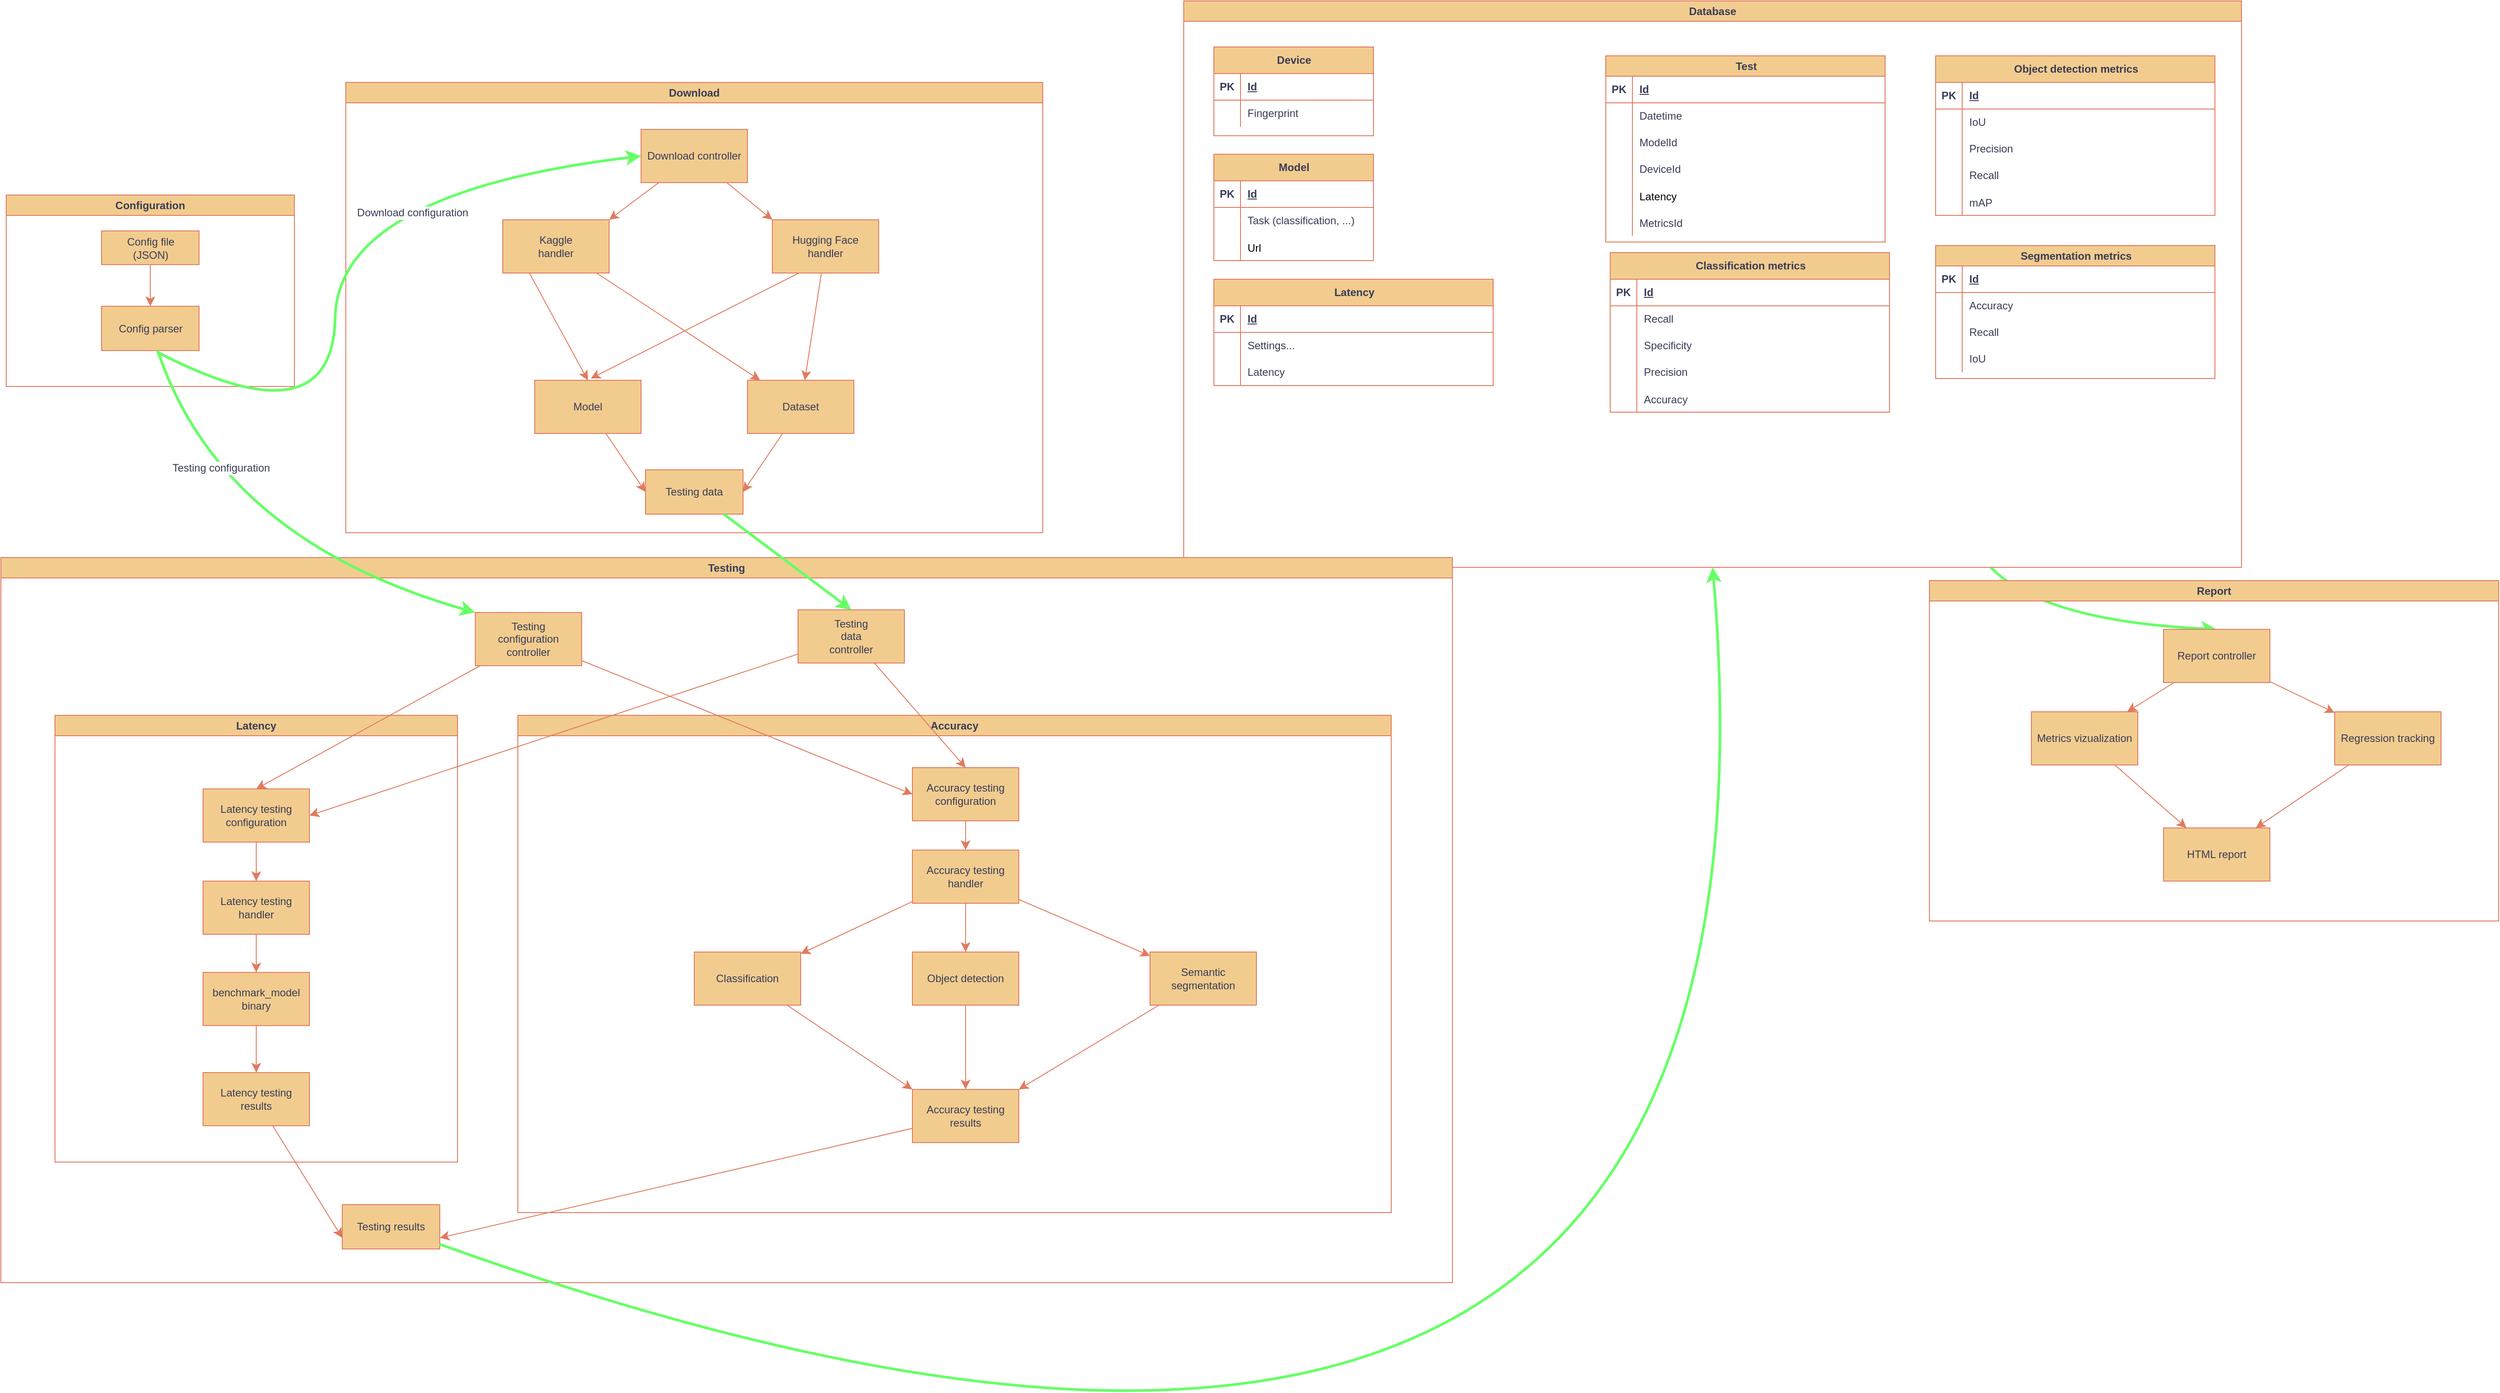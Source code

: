 <mxfile version="25.0.1">
  <diagram name="Page-1" id="YVQvddj7T3KM9yZpTN-m">
    <mxGraphModel dx="2516" dy="1849" grid="0" gridSize="10" guides="1" tooltips="1" connect="1" arrows="1" fold="1" page="1" pageScale="1" pageWidth="850" pageHeight="1100" math="0" shadow="0">
      <root>
        <mxCell id="0" />
        <mxCell id="1" parent="0" />
        <mxCell id="LJTDAWtFnxqspRje74XV-14" value="Configuration" style="swimlane;whiteSpace=wrap;html=1;strokeColor=#E07A5F;fontColor=#393C56;fillColor=#F2CC8F;" parent="1" vertex="1">
          <mxGeometry x="-544" y="-450" width="325" height="216" as="geometry" />
        </mxCell>
        <mxCell id="LJTDAWtFnxqspRje74XV-23" style="edgeStyle=none;curved=1;rounded=0;orthogonalLoop=1;jettySize=auto;html=1;exitX=0.5;exitY=1;exitDx=0;exitDy=0;strokeColor=#E07A5F;fontSize=12;fontColor=#393C56;startSize=8;endSize=8;fillColor=#F2CC8F;" parent="LJTDAWtFnxqspRje74XV-14" source="LJTDAWtFnxqspRje74XV-15" target="LJTDAWtFnxqspRje74XV-18" edge="1">
          <mxGeometry relative="1" as="geometry" />
        </mxCell>
        <mxCell id="LJTDAWtFnxqspRje74XV-15" value="Config file&lt;div&gt;(JSON)&lt;/div&gt;" style="html=1;whiteSpace=wrap;strokeColor=#E07A5F;fontColor=#393C56;fillColor=#F2CC8F;" parent="LJTDAWtFnxqspRje74XV-14" vertex="1">
          <mxGeometry x="107.5" y="40.5" width="110" height="38" as="geometry" />
        </mxCell>
        <mxCell id="LJTDAWtFnxqspRje74XV-18" value="Config parser" style="html=1;whiteSpace=wrap;strokeColor=#E07A5F;fontColor=#393C56;fillColor=#F2CC8F;" parent="LJTDAWtFnxqspRje74XV-14" vertex="1">
          <mxGeometry x="107.5" y="125.5" width="110" height="50" as="geometry" />
        </mxCell>
        <mxCell id="LJTDAWtFnxqspRje74XV-19" value="Download" style="swimlane;whiteSpace=wrap;html=1;strokeColor=#E07A5F;fontColor=#393C56;fillColor=#F2CC8F;" parent="1" vertex="1">
          <mxGeometry x="-161" y="-577" width="786" height="508" as="geometry" />
        </mxCell>
        <mxCell id="LJTDAWtFnxqspRje74XV-30" style="edgeStyle=none;curved=1;rounded=0;orthogonalLoop=1;jettySize=auto;html=1;entryX=1;entryY=0;entryDx=0;entryDy=0;strokeColor=#E07A5F;fontSize=12;fontColor=#393C56;startSize=8;endSize=8;fillColor=#F2CC8F;" parent="LJTDAWtFnxqspRje74XV-19" source="LJTDAWtFnxqspRje74XV-26" target="LJTDAWtFnxqspRje74XV-27" edge="1">
          <mxGeometry relative="1" as="geometry" />
        </mxCell>
        <mxCell id="LJTDAWtFnxqspRje74XV-31" style="edgeStyle=none;curved=1;rounded=0;orthogonalLoop=1;jettySize=auto;html=1;entryX=0;entryY=0;entryDx=0;entryDy=0;strokeColor=#E07A5F;fontSize=12;fontColor=#393C56;startSize=8;endSize=8;fillColor=#F2CC8F;" parent="LJTDAWtFnxqspRje74XV-19" source="LJTDAWtFnxqspRje74XV-26" target="LJTDAWtFnxqspRje74XV-28" edge="1">
          <mxGeometry relative="1" as="geometry" />
        </mxCell>
        <mxCell id="LJTDAWtFnxqspRje74XV-26" value="Download controller" style="rounded=0;whiteSpace=wrap;html=1;strokeColor=#E07A5F;fontColor=#393C56;fillColor=#F2CC8F;" parent="LJTDAWtFnxqspRje74XV-19" vertex="1">
          <mxGeometry x="333" y="53" width="120" height="60" as="geometry" />
        </mxCell>
        <mxCell id="LJTDAWtFnxqspRje74XV-195" style="edgeStyle=none;curved=1;rounded=0;orthogonalLoop=1;jettySize=auto;html=1;exitX=0.25;exitY=1;exitDx=0;exitDy=0;entryX=0.5;entryY=0;entryDx=0;entryDy=0;strokeColor=#E07A5F;fontSize=12;fontColor=#393C56;startSize=8;endSize=8;fillColor=#F2CC8F;" parent="LJTDAWtFnxqspRje74XV-19" source="LJTDAWtFnxqspRje74XV-27" target="LJTDAWtFnxqspRje74XV-193" edge="1">
          <mxGeometry relative="1" as="geometry" />
        </mxCell>
        <mxCell id="LJTDAWtFnxqspRje74XV-197" style="edgeStyle=none;curved=1;rounded=0;orthogonalLoop=1;jettySize=auto;html=1;strokeColor=#E07A5F;fontSize=12;fontColor=#393C56;startSize=8;endSize=8;fillColor=#F2CC8F;" parent="LJTDAWtFnxqspRje74XV-19" source="LJTDAWtFnxqspRje74XV-27" target="LJTDAWtFnxqspRje74XV-194" edge="1">
          <mxGeometry relative="1" as="geometry" />
        </mxCell>
        <mxCell id="LJTDAWtFnxqspRje74XV-27" value="Kaggle&lt;div&gt;handler&lt;/div&gt;" style="rounded=0;whiteSpace=wrap;html=1;strokeColor=#E07A5F;fontColor=#393C56;fillColor=#F2CC8F;" parent="LJTDAWtFnxqspRje74XV-19" vertex="1">
          <mxGeometry x="177" y="155" width="120" height="60" as="geometry" />
        </mxCell>
        <mxCell id="LJTDAWtFnxqspRje74XV-196" style="edgeStyle=none;curved=1;rounded=0;orthogonalLoop=1;jettySize=auto;html=1;exitX=0.25;exitY=1;exitDx=0;exitDy=0;strokeColor=#E07A5F;fontSize=12;fontColor=#393C56;startSize=8;endSize=8;fillColor=#F2CC8F;" parent="LJTDAWtFnxqspRje74XV-19" source="LJTDAWtFnxqspRje74XV-28" edge="1">
          <mxGeometry relative="1" as="geometry">
            <mxPoint x="276.286" y="334.0" as="targetPoint" />
          </mxGeometry>
        </mxCell>
        <mxCell id="LJTDAWtFnxqspRje74XV-198" style="edgeStyle=none;curved=1;rounded=0;orthogonalLoop=1;jettySize=auto;html=1;strokeColor=#E07A5F;fontSize=12;fontColor=#393C56;startSize=8;endSize=8;fillColor=#F2CC8F;" parent="LJTDAWtFnxqspRje74XV-19" source="LJTDAWtFnxqspRje74XV-28" target="LJTDAWtFnxqspRje74XV-194" edge="1">
          <mxGeometry relative="1" as="geometry" />
        </mxCell>
        <mxCell id="LJTDAWtFnxqspRje74XV-28" value="Hugging Face&lt;div&gt;handler&lt;/div&gt;" style="rounded=0;whiteSpace=wrap;html=1;strokeColor=#E07A5F;fontColor=#393C56;fillColor=#F2CC8F;" parent="LJTDAWtFnxqspRje74XV-19" vertex="1">
          <mxGeometry x="481" y="155" width="120" height="60" as="geometry" />
        </mxCell>
        <mxCell id="LJTDAWtFnxqspRje74XV-226" style="edgeStyle=none;curved=1;rounded=0;orthogonalLoop=1;jettySize=auto;html=1;entryX=0;entryY=0.5;entryDx=0;entryDy=0;strokeColor=#E07A5F;fontSize=12;fontColor=#393C56;startSize=8;endSize=8;fillColor=#F2CC8F;" parent="LJTDAWtFnxqspRje74XV-19" source="LJTDAWtFnxqspRje74XV-193" target="LJTDAWtFnxqspRje74XV-225" edge="1">
          <mxGeometry relative="1" as="geometry" />
        </mxCell>
        <mxCell id="LJTDAWtFnxqspRje74XV-193" value="Model" style="rounded=0;whiteSpace=wrap;html=1;strokeColor=#E07A5F;fontColor=#393C56;fillColor=#F2CC8F;" parent="LJTDAWtFnxqspRje74XV-19" vertex="1">
          <mxGeometry x="213" y="336" width="120" height="60" as="geometry" />
        </mxCell>
        <mxCell id="LJTDAWtFnxqspRje74XV-227" value="" style="edgeStyle=none;curved=1;rounded=0;orthogonalLoop=1;jettySize=auto;html=1;entryX=1;entryY=0.5;entryDx=0;entryDy=0;strokeColor=#E07A5F;fontSize=12;fontColor=#393C56;startSize=8;endSize=8;fillColor=#F2CC8F;" parent="LJTDAWtFnxqspRje74XV-19" source="LJTDAWtFnxqspRje74XV-194" target="LJTDAWtFnxqspRje74XV-225" edge="1">
          <mxGeometry x="-0.468" y="-5" relative="1" as="geometry">
            <mxPoint x="1" as="offset" />
          </mxGeometry>
        </mxCell>
        <mxCell id="LJTDAWtFnxqspRje74XV-194" value="Dataset" style="rounded=0;whiteSpace=wrap;html=1;strokeColor=#E07A5F;fontColor=#393C56;fillColor=#F2CC8F;" parent="LJTDAWtFnxqspRje74XV-19" vertex="1">
          <mxGeometry x="453" y="336" width="120" height="60" as="geometry" />
        </mxCell>
        <mxCell id="LJTDAWtFnxqspRje74XV-225" value="Testing data" style="html=1;whiteSpace=wrap;strokeColor=#E07A5F;fontColor=#393C56;fillColor=#F2CC8F;" parent="LJTDAWtFnxqspRje74XV-19" vertex="1">
          <mxGeometry x="338" y="437" width="110" height="50" as="geometry" />
        </mxCell>
        <mxCell id="LJTDAWtFnxqspRje74XV-244" style="edgeStyle=none;curved=1;rounded=0;orthogonalLoop=1;jettySize=auto;html=1;entryX=0.5;entryY=0;entryDx=0;entryDy=0;strokeColor=#66FF66;fontSize=12;fontColor=#393C56;startSize=8;endSize=8;fillColor=#F2CC8F;strokeWidth=3;" parent="1" source="LJTDAWtFnxqspRje74XV-22" target="LJTDAWtFnxqspRje74XV-243" edge="1">
          <mxGeometry relative="1" as="geometry">
            <Array as="points">
              <mxPoint x="1754" y="31" />
            </Array>
          </mxGeometry>
        </mxCell>
        <mxCell id="LJTDAWtFnxqspRje74XV-22" value="Database" style="swimlane;whiteSpace=wrap;html=1;strokeColor=#E07A5F;fontColor=#393C56;fillColor=#F2CC8F;" parent="1" vertex="1">
          <mxGeometry x="784" y="-669" width="1193" height="639" as="geometry">
            <mxRectangle x="-437" y="-548" width="86" height="26" as="alternateBounds" />
          </mxGeometry>
        </mxCell>
        <mxCell id="LJTDAWtFnxqspRje74XV-165" value="Model" style="shape=table;startSize=30;container=1;collapsible=1;childLayout=tableLayout;fixedRows=1;rowLines=0;fontStyle=1;align=center;resizeLast=1;html=1;strokeColor=#E07A5F;fontColor=#393C56;fillColor=#F2CC8F;" parent="LJTDAWtFnxqspRje74XV-22" vertex="1">
          <mxGeometry x="34" y="173" width="180" height="120" as="geometry" />
        </mxCell>
        <mxCell id="LJTDAWtFnxqspRje74XV-166" value="" style="shape=tableRow;horizontal=0;startSize=0;swimlaneHead=0;swimlaneBody=0;fillColor=none;collapsible=0;dropTarget=0;points=[[0,0.5],[1,0.5]];portConstraint=eastwest;top=0;left=0;right=0;bottom=1;strokeColor=#E07A5F;fontColor=#393C56;" parent="LJTDAWtFnxqspRje74XV-165" vertex="1">
          <mxGeometry y="30" width="180" height="30" as="geometry" />
        </mxCell>
        <mxCell id="LJTDAWtFnxqspRje74XV-167" value="PK" style="shape=partialRectangle;connectable=0;fillColor=none;top=0;left=0;bottom=0;right=0;fontStyle=1;overflow=hidden;whiteSpace=wrap;html=1;strokeColor=#E07A5F;fontColor=#393C56;" parent="LJTDAWtFnxqspRje74XV-166" vertex="1">
          <mxGeometry width="30" height="30" as="geometry">
            <mxRectangle width="30" height="30" as="alternateBounds" />
          </mxGeometry>
        </mxCell>
        <mxCell id="LJTDAWtFnxqspRje74XV-168" value="Id" style="shape=partialRectangle;connectable=0;fillColor=none;top=0;left=0;bottom=0;right=0;align=left;spacingLeft=6;fontStyle=5;overflow=hidden;whiteSpace=wrap;html=1;strokeColor=#E07A5F;fontColor=#393C56;" parent="LJTDAWtFnxqspRje74XV-166" vertex="1">
          <mxGeometry x="30" width="150" height="30" as="geometry">
            <mxRectangle width="150" height="30" as="alternateBounds" />
          </mxGeometry>
        </mxCell>
        <mxCell id="LJTDAWtFnxqspRje74XV-169" value="" style="shape=tableRow;horizontal=0;startSize=0;swimlaneHead=0;swimlaneBody=0;fillColor=none;collapsible=0;dropTarget=0;points=[[0,0.5],[1,0.5]];portConstraint=eastwest;top=0;left=0;right=0;bottom=0;strokeColor=#E07A5F;fontColor=#393C56;" parent="LJTDAWtFnxqspRje74XV-165" vertex="1">
          <mxGeometry y="60" width="180" height="30" as="geometry" />
        </mxCell>
        <mxCell id="LJTDAWtFnxqspRje74XV-170" value="" style="shape=partialRectangle;connectable=0;fillColor=none;top=0;left=0;bottom=0;right=0;editable=1;overflow=hidden;whiteSpace=wrap;html=1;strokeColor=#E07A5F;fontColor=#393C56;" parent="LJTDAWtFnxqspRje74XV-169" vertex="1">
          <mxGeometry width="30" height="30" as="geometry">
            <mxRectangle width="30" height="30" as="alternateBounds" />
          </mxGeometry>
        </mxCell>
        <mxCell id="LJTDAWtFnxqspRje74XV-171" value="Task (classification, ...)" style="shape=partialRectangle;connectable=0;fillColor=none;top=0;left=0;bottom=0;right=0;align=left;spacingLeft=6;overflow=hidden;whiteSpace=wrap;html=1;strokeColor=#E07A5F;fontColor=#393C56;" parent="LJTDAWtFnxqspRje74XV-169" vertex="1">
          <mxGeometry x="30" width="150" height="30" as="geometry">
            <mxRectangle width="150" height="30" as="alternateBounds" />
          </mxGeometry>
        </mxCell>
        <mxCell id="90CCzDaLCWrBwdbz6YMu-1" value="" style="shape=tableRow;horizontal=0;startSize=0;swimlaneHead=0;swimlaneBody=0;fillColor=none;collapsible=0;dropTarget=0;points=[[0,0.5],[1,0.5]];portConstraint=eastwest;top=0;left=0;right=0;bottom=0;" vertex="1" parent="LJTDAWtFnxqspRje74XV-165">
          <mxGeometry y="90" width="180" height="30" as="geometry" />
        </mxCell>
        <mxCell id="90CCzDaLCWrBwdbz6YMu-2" value="" style="shape=partialRectangle;connectable=0;fillColor=none;top=0;left=0;bottom=0;right=0;editable=1;overflow=hidden;" vertex="1" parent="90CCzDaLCWrBwdbz6YMu-1">
          <mxGeometry width="30" height="30" as="geometry">
            <mxRectangle width="30" height="30" as="alternateBounds" />
          </mxGeometry>
        </mxCell>
        <mxCell id="90CCzDaLCWrBwdbz6YMu-3" value="Url" style="shape=partialRectangle;connectable=0;fillColor=none;top=0;left=0;bottom=0;right=0;align=left;spacingLeft=6;overflow=hidden;" vertex="1" parent="90CCzDaLCWrBwdbz6YMu-1">
          <mxGeometry x="30" width="150" height="30" as="geometry">
            <mxRectangle width="150" height="30" as="alternateBounds" />
          </mxGeometry>
        </mxCell>
        <mxCell id="LJTDAWtFnxqspRje74XV-179" value="Latency" style="shape=table;startSize=30;container=1;collapsible=1;childLayout=tableLayout;fixedRows=1;rowLines=0;fontStyle=1;align=center;resizeLast=1;html=1;strokeColor=#E07A5F;fontColor=#393C56;fillColor=#F2CC8F;" parent="LJTDAWtFnxqspRje74XV-22" vertex="1">
          <mxGeometry x="34" y="314" width="315" height="120" as="geometry" />
        </mxCell>
        <mxCell id="LJTDAWtFnxqspRje74XV-180" value="" style="shape=tableRow;horizontal=0;startSize=0;swimlaneHead=0;swimlaneBody=0;fillColor=none;collapsible=0;dropTarget=0;points=[[0,0.5],[1,0.5]];portConstraint=eastwest;top=0;left=0;right=0;bottom=1;strokeColor=#E07A5F;fontColor=#393C56;" parent="LJTDAWtFnxqspRje74XV-179" vertex="1">
          <mxGeometry y="30" width="315" height="30" as="geometry" />
        </mxCell>
        <mxCell id="LJTDAWtFnxqspRje74XV-181" value="PK" style="shape=partialRectangle;connectable=0;fillColor=none;top=0;left=0;bottom=0;right=0;fontStyle=1;overflow=hidden;whiteSpace=wrap;html=1;strokeColor=#E07A5F;fontColor=#393C56;" parent="LJTDAWtFnxqspRje74XV-180" vertex="1">
          <mxGeometry width="30" height="30" as="geometry">
            <mxRectangle width="30" height="30" as="alternateBounds" />
          </mxGeometry>
        </mxCell>
        <mxCell id="LJTDAWtFnxqspRje74XV-182" value="Id" style="shape=partialRectangle;connectable=0;fillColor=none;top=0;left=0;bottom=0;right=0;align=left;spacingLeft=6;fontStyle=5;overflow=hidden;whiteSpace=wrap;html=1;strokeColor=#E07A5F;fontColor=#393C56;" parent="LJTDAWtFnxqspRje74XV-180" vertex="1">
          <mxGeometry x="30" width="285" height="30" as="geometry">
            <mxRectangle width="285" height="30" as="alternateBounds" />
          </mxGeometry>
        </mxCell>
        <mxCell id="LJTDAWtFnxqspRje74XV-183" value="" style="shape=tableRow;horizontal=0;startSize=0;swimlaneHead=0;swimlaneBody=0;fillColor=none;collapsible=0;dropTarget=0;points=[[0,0.5],[1,0.5]];portConstraint=eastwest;top=0;left=0;right=0;bottom=0;strokeColor=#E07A5F;fontColor=#393C56;" parent="LJTDAWtFnxqspRje74XV-179" vertex="1">
          <mxGeometry y="60" width="315" height="30" as="geometry" />
        </mxCell>
        <mxCell id="LJTDAWtFnxqspRje74XV-184" value="" style="shape=partialRectangle;connectable=0;fillColor=none;top=0;left=0;bottom=0;right=0;editable=1;overflow=hidden;whiteSpace=wrap;html=1;strokeColor=#E07A5F;fontColor=#393C56;" parent="LJTDAWtFnxqspRje74XV-183" vertex="1">
          <mxGeometry width="30" height="30" as="geometry">
            <mxRectangle width="30" height="30" as="alternateBounds" />
          </mxGeometry>
        </mxCell>
        <mxCell id="LJTDAWtFnxqspRje74XV-185" value="Settings..." style="shape=partialRectangle;connectable=0;fillColor=none;top=0;left=0;bottom=0;right=0;align=left;spacingLeft=6;overflow=hidden;whiteSpace=wrap;html=1;strokeColor=#E07A5F;fontColor=#393C56;" parent="LJTDAWtFnxqspRje74XV-183" vertex="1">
          <mxGeometry x="30" width="285" height="30" as="geometry">
            <mxRectangle width="285" height="30" as="alternateBounds" />
          </mxGeometry>
        </mxCell>
        <mxCell id="LJTDAWtFnxqspRje74XV-186" value="" style="shape=tableRow;horizontal=0;startSize=0;swimlaneHead=0;swimlaneBody=0;fillColor=none;collapsible=0;dropTarget=0;points=[[0,0.5],[1,0.5]];portConstraint=eastwest;top=0;left=0;right=0;bottom=0;strokeColor=#E07A5F;fontColor=#393C56;" parent="LJTDAWtFnxqspRje74XV-179" vertex="1">
          <mxGeometry y="90" width="315" height="30" as="geometry" />
        </mxCell>
        <mxCell id="LJTDAWtFnxqspRje74XV-187" value="" style="shape=partialRectangle;connectable=0;fillColor=none;top=0;left=0;bottom=0;right=0;editable=1;overflow=hidden;whiteSpace=wrap;html=1;strokeColor=#E07A5F;fontColor=#393C56;" parent="LJTDAWtFnxqspRje74XV-186" vertex="1">
          <mxGeometry width="30" height="30" as="geometry">
            <mxRectangle width="30" height="30" as="alternateBounds" />
          </mxGeometry>
        </mxCell>
        <mxCell id="LJTDAWtFnxqspRje74XV-188" value="Latency" style="shape=partialRectangle;connectable=0;fillColor=none;top=0;left=0;bottom=0;right=0;align=left;spacingLeft=6;overflow=hidden;whiteSpace=wrap;html=1;strokeColor=#E07A5F;fontColor=#393C56;" parent="LJTDAWtFnxqspRje74XV-186" vertex="1">
          <mxGeometry x="30" width="285" height="30" as="geometry">
            <mxRectangle width="285" height="30" as="alternateBounds" />
          </mxGeometry>
        </mxCell>
        <mxCell id="LJTDAWtFnxqspRje74XV-247" value="Device" style="shape=table;startSize=30;container=1;collapsible=1;childLayout=tableLayout;fixedRows=1;rowLines=0;fontStyle=1;align=center;resizeLast=1;html=1;strokeColor=#E07A5F;fontColor=#393C56;fillColor=#F2CC8F;" parent="LJTDAWtFnxqspRje74XV-22" vertex="1">
          <mxGeometry x="34" y="52" width="180" height="100.071" as="geometry" />
        </mxCell>
        <mxCell id="LJTDAWtFnxqspRje74XV-248" value="" style="shape=tableRow;horizontal=0;startSize=0;swimlaneHead=0;swimlaneBody=0;fillColor=none;collapsible=0;dropTarget=0;points=[[0,0.5],[1,0.5]];portConstraint=eastwest;top=0;left=0;right=0;bottom=1;strokeColor=#E07A5F;fontColor=#393C56;" parent="LJTDAWtFnxqspRje74XV-247" vertex="1">
          <mxGeometry y="30" width="180" height="30" as="geometry" />
        </mxCell>
        <mxCell id="LJTDAWtFnxqspRje74XV-249" value="PK" style="shape=partialRectangle;connectable=0;fillColor=none;top=0;left=0;bottom=0;right=0;fontStyle=1;overflow=hidden;whiteSpace=wrap;html=1;strokeColor=#E07A5F;fontColor=#393C56;" parent="LJTDAWtFnxqspRje74XV-248" vertex="1">
          <mxGeometry width="30" height="30" as="geometry">
            <mxRectangle width="30" height="30" as="alternateBounds" />
          </mxGeometry>
        </mxCell>
        <mxCell id="LJTDAWtFnxqspRje74XV-250" value="Id" style="shape=partialRectangle;connectable=0;fillColor=none;top=0;left=0;bottom=0;right=0;align=left;spacingLeft=6;fontStyle=5;overflow=hidden;whiteSpace=wrap;html=1;strokeColor=#E07A5F;fontColor=#393C56;" parent="LJTDAWtFnxqspRje74XV-248" vertex="1">
          <mxGeometry x="30" width="150" height="30" as="geometry">
            <mxRectangle width="150" height="30" as="alternateBounds" />
          </mxGeometry>
        </mxCell>
        <mxCell id="LJTDAWtFnxqspRje74XV-251" value="" style="shape=tableRow;horizontal=0;startSize=0;swimlaneHead=0;swimlaneBody=0;fillColor=none;collapsible=0;dropTarget=0;points=[[0,0.5],[1,0.5]];portConstraint=eastwest;top=0;left=0;right=0;bottom=0;strokeColor=#E07A5F;fontColor=#393C56;" parent="LJTDAWtFnxqspRje74XV-247" vertex="1">
          <mxGeometry y="60" width="180" height="30" as="geometry" />
        </mxCell>
        <mxCell id="LJTDAWtFnxqspRje74XV-252" value="" style="shape=partialRectangle;connectable=0;fillColor=none;top=0;left=0;bottom=0;right=0;editable=1;overflow=hidden;whiteSpace=wrap;html=1;strokeColor=#E07A5F;fontColor=#393C56;" parent="LJTDAWtFnxqspRje74XV-251" vertex="1">
          <mxGeometry width="30" height="30" as="geometry">
            <mxRectangle width="30" height="30" as="alternateBounds" />
          </mxGeometry>
        </mxCell>
        <mxCell id="LJTDAWtFnxqspRje74XV-253" value="Fingerprint" style="shape=partialRectangle;connectable=0;fillColor=none;top=0;left=0;bottom=0;right=0;align=left;spacingLeft=6;overflow=hidden;whiteSpace=wrap;html=1;strokeColor=#E07A5F;fontColor=#393C56;" parent="LJTDAWtFnxqspRje74XV-251" vertex="1">
          <mxGeometry x="30" width="150" height="30" as="geometry">
            <mxRectangle width="150" height="30" as="alternateBounds" />
          </mxGeometry>
        </mxCell>
        <mxCell id="LJTDAWtFnxqspRje74XV-276" value="Classification metrics" style="shape=table;startSize=30;container=1;collapsible=1;childLayout=tableLayout;fixedRows=1;rowLines=0;fontStyle=1;align=center;resizeLast=1;html=1;strokeColor=#E07A5F;fontColor=#393C56;fillColor=#F2CC8F;" parent="LJTDAWtFnxqspRje74XV-22" vertex="1">
          <mxGeometry x="481" y="284" width="315" height="180" as="geometry" />
        </mxCell>
        <mxCell id="LJTDAWtFnxqspRje74XV-277" value="" style="shape=tableRow;horizontal=0;startSize=0;swimlaneHead=0;swimlaneBody=0;fillColor=none;collapsible=0;dropTarget=0;points=[[0,0.5],[1,0.5]];portConstraint=eastwest;top=0;left=0;right=0;bottom=1;strokeColor=#E07A5F;fontColor=#393C56;" parent="LJTDAWtFnxqspRje74XV-276" vertex="1">
          <mxGeometry y="30" width="315" height="30" as="geometry" />
        </mxCell>
        <mxCell id="LJTDAWtFnxqspRje74XV-278" value="PK" style="shape=partialRectangle;connectable=0;fillColor=none;top=0;left=0;bottom=0;right=0;fontStyle=1;overflow=hidden;whiteSpace=wrap;html=1;strokeColor=#E07A5F;fontColor=#393C56;" parent="LJTDAWtFnxqspRje74XV-277" vertex="1">
          <mxGeometry width="30" height="30" as="geometry">
            <mxRectangle width="30" height="30" as="alternateBounds" />
          </mxGeometry>
        </mxCell>
        <mxCell id="LJTDAWtFnxqspRje74XV-279" value="Id" style="shape=partialRectangle;connectable=0;fillColor=none;top=0;left=0;bottom=0;right=0;align=left;spacingLeft=6;fontStyle=5;overflow=hidden;whiteSpace=wrap;html=1;strokeColor=#E07A5F;fontColor=#393C56;" parent="LJTDAWtFnxqspRje74XV-277" vertex="1">
          <mxGeometry x="30" width="285" height="30" as="geometry">
            <mxRectangle width="285" height="30" as="alternateBounds" />
          </mxGeometry>
        </mxCell>
        <mxCell id="LJTDAWtFnxqspRje74XV-280" value="" style="shape=tableRow;horizontal=0;startSize=0;swimlaneHead=0;swimlaneBody=0;fillColor=none;collapsible=0;dropTarget=0;points=[[0,0.5],[1,0.5]];portConstraint=eastwest;top=0;left=0;right=0;bottom=0;strokeColor=#E07A5F;fontColor=#393C56;" parent="LJTDAWtFnxqspRje74XV-276" vertex="1">
          <mxGeometry y="60" width="315" height="30" as="geometry" />
        </mxCell>
        <mxCell id="LJTDAWtFnxqspRje74XV-281" value="" style="shape=partialRectangle;connectable=0;fillColor=none;top=0;left=0;bottom=0;right=0;editable=1;overflow=hidden;whiteSpace=wrap;html=1;strokeColor=#E07A5F;fontColor=#393C56;" parent="LJTDAWtFnxqspRje74XV-280" vertex="1">
          <mxGeometry width="30" height="30" as="geometry">
            <mxRectangle width="30" height="30" as="alternateBounds" />
          </mxGeometry>
        </mxCell>
        <mxCell id="LJTDAWtFnxqspRje74XV-282" value="Recall" style="shape=partialRectangle;connectable=0;fillColor=none;top=0;left=0;bottom=0;right=0;align=left;spacingLeft=6;overflow=hidden;whiteSpace=wrap;html=1;strokeColor=#E07A5F;fontColor=#393C56;" parent="LJTDAWtFnxqspRje74XV-280" vertex="1">
          <mxGeometry x="30" width="285" height="30" as="geometry">
            <mxRectangle width="285" height="30" as="alternateBounds" />
          </mxGeometry>
        </mxCell>
        <mxCell id="LJTDAWtFnxqspRje74XV-283" value="" style="shape=tableRow;horizontal=0;startSize=0;swimlaneHead=0;swimlaneBody=0;fillColor=none;collapsible=0;dropTarget=0;points=[[0,0.5],[1,0.5]];portConstraint=eastwest;top=0;left=0;right=0;bottom=0;strokeColor=#E07A5F;fontColor=#393C56;" parent="LJTDAWtFnxqspRje74XV-276" vertex="1">
          <mxGeometry y="90" width="315" height="30" as="geometry" />
        </mxCell>
        <mxCell id="LJTDAWtFnxqspRje74XV-284" value="" style="shape=partialRectangle;connectable=0;fillColor=none;top=0;left=0;bottom=0;right=0;editable=1;overflow=hidden;whiteSpace=wrap;html=1;strokeColor=#E07A5F;fontColor=#393C56;" parent="LJTDAWtFnxqspRje74XV-283" vertex="1">
          <mxGeometry width="30" height="30" as="geometry">
            <mxRectangle width="30" height="30" as="alternateBounds" />
          </mxGeometry>
        </mxCell>
        <mxCell id="LJTDAWtFnxqspRje74XV-285" value="Specificity" style="shape=partialRectangle;connectable=0;fillColor=none;top=0;left=0;bottom=0;right=0;align=left;spacingLeft=6;overflow=hidden;whiteSpace=wrap;html=1;strokeColor=#E07A5F;fontColor=#393C56;" parent="LJTDAWtFnxqspRje74XV-283" vertex="1">
          <mxGeometry x="30" width="285" height="30" as="geometry">
            <mxRectangle width="285" height="30" as="alternateBounds" />
          </mxGeometry>
        </mxCell>
        <mxCell id="LJTDAWtFnxqspRje74XV-286" value="" style="shape=tableRow;horizontal=0;startSize=0;swimlaneHead=0;swimlaneBody=0;fillColor=none;collapsible=0;dropTarget=0;points=[[0,0.5],[1,0.5]];portConstraint=eastwest;top=0;left=0;right=0;bottom=0;strokeColor=#E07A5F;fontColor=#393C56;" parent="LJTDAWtFnxqspRje74XV-276" vertex="1">
          <mxGeometry y="120" width="315" height="30" as="geometry" />
        </mxCell>
        <mxCell id="LJTDAWtFnxqspRje74XV-287" value="" style="shape=partialRectangle;connectable=0;fillColor=none;top=0;left=0;bottom=0;right=0;editable=1;overflow=hidden;whiteSpace=wrap;html=1;strokeColor=#E07A5F;fontColor=#393C56;" parent="LJTDAWtFnxqspRje74XV-286" vertex="1">
          <mxGeometry width="30" height="30" as="geometry">
            <mxRectangle width="30" height="30" as="alternateBounds" />
          </mxGeometry>
        </mxCell>
        <mxCell id="LJTDAWtFnxqspRje74XV-288" value="Precision" style="shape=partialRectangle;connectable=0;fillColor=none;top=0;left=0;bottom=0;right=0;align=left;spacingLeft=6;overflow=hidden;whiteSpace=wrap;html=1;strokeColor=#E07A5F;fontColor=#393C56;" parent="LJTDAWtFnxqspRje74XV-286" vertex="1">
          <mxGeometry x="30" width="285" height="30" as="geometry">
            <mxRectangle width="285" height="30" as="alternateBounds" />
          </mxGeometry>
        </mxCell>
        <mxCell id="LJTDAWtFnxqspRje74XV-289" value="" style="shape=tableRow;horizontal=0;startSize=0;swimlaneHead=0;swimlaneBody=0;fillColor=none;collapsible=0;dropTarget=0;points=[[0,0.5],[1,0.5]];portConstraint=eastwest;top=0;left=0;right=0;bottom=0;strokeColor=#E07A5F;fontColor=#393C56;" parent="LJTDAWtFnxqspRje74XV-276" vertex="1">
          <mxGeometry y="150" width="315" height="30" as="geometry" />
        </mxCell>
        <mxCell id="LJTDAWtFnxqspRje74XV-290" value="" style="shape=partialRectangle;connectable=0;fillColor=none;top=0;left=0;bottom=0;right=0;editable=1;overflow=hidden;strokeColor=#E07A5F;fontColor=#393C56;" parent="LJTDAWtFnxqspRje74XV-289" vertex="1">
          <mxGeometry width="30" height="30" as="geometry">
            <mxRectangle width="30" height="30" as="alternateBounds" />
          </mxGeometry>
        </mxCell>
        <mxCell id="LJTDAWtFnxqspRje74XV-291" value="Accuracy" style="shape=partialRectangle;connectable=0;fillColor=none;top=0;left=0;bottom=0;right=0;align=left;spacingLeft=6;overflow=hidden;strokeColor=#E07A5F;fontColor=#393C56;" parent="LJTDAWtFnxqspRje74XV-289" vertex="1">
          <mxGeometry x="30" width="285" height="30" as="geometry">
            <mxRectangle width="285" height="30" as="alternateBounds" />
          </mxGeometry>
        </mxCell>
        <mxCell id="LJTDAWtFnxqspRje74XV-292" value="Object detection metrics" style="shape=table;startSize=30;container=1;collapsible=1;childLayout=tableLayout;fixedRows=1;rowLines=0;fontStyle=1;align=center;resizeLast=1;html=1;strokeColor=#E07A5F;fontColor=#393C56;fillColor=#F2CC8F;" parent="LJTDAWtFnxqspRje74XV-22" vertex="1">
          <mxGeometry x="848" y="62" width="315" height="180" as="geometry" />
        </mxCell>
        <mxCell id="LJTDAWtFnxqspRje74XV-293" value="" style="shape=tableRow;horizontal=0;startSize=0;swimlaneHead=0;swimlaneBody=0;fillColor=none;collapsible=0;dropTarget=0;points=[[0,0.5],[1,0.5]];portConstraint=eastwest;top=0;left=0;right=0;bottom=1;strokeColor=#E07A5F;fontColor=#393C56;" parent="LJTDAWtFnxqspRje74XV-292" vertex="1">
          <mxGeometry y="30" width="315" height="30" as="geometry" />
        </mxCell>
        <mxCell id="LJTDAWtFnxqspRje74XV-294" value="PK" style="shape=partialRectangle;connectable=0;fillColor=none;top=0;left=0;bottom=0;right=0;fontStyle=1;overflow=hidden;whiteSpace=wrap;html=1;strokeColor=#E07A5F;fontColor=#393C56;" parent="LJTDAWtFnxqspRje74XV-293" vertex="1">
          <mxGeometry width="30" height="30" as="geometry">
            <mxRectangle width="30" height="30" as="alternateBounds" />
          </mxGeometry>
        </mxCell>
        <mxCell id="LJTDAWtFnxqspRje74XV-295" value="Id" style="shape=partialRectangle;connectable=0;fillColor=none;top=0;left=0;bottom=0;right=0;align=left;spacingLeft=6;fontStyle=5;overflow=hidden;whiteSpace=wrap;html=1;strokeColor=#E07A5F;fontColor=#393C56;" parent="LJTDAWtFnxqspRje74XV-293" vertex="1">
          <mxGeometry x="30" width="285" height="30" as="geometry">
            <mxRectangle width="285" height="30" as="alternateBounds" />
          </mxGeometry>
        </mxCell>
        <mxCell id="LJTDAWtFnxqspRje74XV-296" value="" style="shape=tableRow;horizontal=0;startSize=0;swimlaneHead=0;swimlaneBody=0;fillColor=none;collapsible=0;dropTarget=0;points=[[0,0.5],[1,0.5]];portConstraint=eastwest;top=0;left=0;right=0;bottom=0;strokeColor=#E07A5F;fontColor=#393C56;" parent="LJTDAWtFnxqspRje74XV-292" vertex="1">
          <mxGeometry y="60" width="315" height="30" as="geometry" />
        </mxCell>
        <mxCell id="LJTDAWtFnxqspRje74XV-297" value="" style="shape=partialRectangle;connectable=0;fillColor=none;top=0;left=0;bottom=0;right=0;editable=1;overflow=hidden;whiteSpace=wrap;html=1;strokeColor=#E07A5F;fontColor=#393C56;" parent="LJTDAWtFnxqspRje74XV-296" vertex="1">
          <mxGeometry width="30" height="30" as="geometry">
            <mxRectangle width="30" height="30" as="alternateBounds" />
          </mxGeometry>
        </mxCell>
        <mxCell id="LJTDAWtFnxqspRje74XV-298" value="IoU" style="shape=partialRectangle;connectable=0;fillColor=none;top=0;left=0;bottom=0;right=0;align=left;spacingLeft=6;overflow=hidden;whiteSpace=wrap;html=1;strokeColor=#E07A5F;fontColor=#393C56;" parent="LJTDAWtFnxqspRje74XV-296" vertex="1">
          <mxGeometry x="30" width="285" height="30" as="geometry">
            <mxRectangle width="285" height="30" as="alternateBounds" />
          </mxGeometry>
        </mxCell>
        <mxCell id="LJTDAWtFnxqspRje74XV-299" value="" style="shape=tableRow;horizontal=0;startSize=0;swimlaneHead=0;swimlaneBody=0;fillColor=none;collapsible=0;dropTarget=0;points=[[0,0.5],[1,0.5]];portConstraint=eastwest;top=0;left=0;right=0;bottom=0;strokeColor=#E07A5F;fontColor=#393C56;" parent="LJTDAWtFnxqspRje74XV-292" vertex="1">
          <mxGeometry y="90" width="315" height="30" as="geometry" />
        </mxCell>
        <mxCell id="LJTDAWtFnxqspRje74XV-300" value="" style="shape=partialRectangle;connectable=0;fillColor=none;top=0;left=0;bottom=0;right=0;editable=1;overflow=hidden;whiteSpace=wrap;html=1;strokeColor=#E07A5F;fontColor=#393C56;" parent="LJTDAWtFnxqspRje74XV-299" vertex="1">
          <mxGeometry width="30" height="30" as="geometry">
            <mxRectangle width="30" height="30" as="alternateBounds" />
          </mxGeometry>
        </mxCell>
        <mxCell id="LJTDAWtFnxqspRje74XV-301" value="Precision" style="shape=partialRectangle;connectable=0;fillColor=none;top=0;left=0;bottom=0;right=0;align=left;spacingLeft=6;overflow=hidden;whiteSpace=wrap;html=1;strokeColor=#E07A5F;fontColor=#393C56;" parent="LJTDAWtFnxqspRje74XV-299" vertex="1">
          <mxGeometry x="30" width="285" height="30" as="geometry">
            <mxRectangle width="285" height="30" as="alternateBounds" />
          </mxGeometry>
        </mxCell>
        <mxCell id="LJTDAWtFnxqspRje74XV-302" value="" style="shape=tableRow;horizontal=0;startSize=0;swimlaneHead=0;swimlaneBody=0;fillColor=none;collapsible=0;dropTarget=0;points=[[0,0.5],[1,0.5]];portConstraint=eastwest;top=0;left=0;right=0;bottom=0;strokeColor=#E07A5F;fontColor=#393C56;" parent="LJTDAWtFnxqspRje74XV-292" vertex="1">
          <mxGeometry y="120" width="315" height="30" as="geometry" />
        </mxCell>
        <mxCell id="LJTDAWtFnxqspRje74XV-303" value="" style="shape=partialRectangle;connectable=0;fillColor=none;top=0;left=0;bottom=0;right=0;editable=1;overflow=hidden;whiteSpace=wrap;html=1;strokeColor=#E07A5F;fontColor=#393C56;" parent="LJTDAWtFnxqspRje74XV-302" vertex="1">
          <mxGeometry width="30" height="30" as="geometry">
            <mxRectangle width="30" height="30" as="alternateBounds" />
          </mxGeometry>
        </mxCell>
        <mxCell id="LJTDAWtFnxqspRje74XV-304" value="Recall" style="shape=partialRectangle;connectable=0;fillColor=none;top=0;left=0;bottom=0;right=0;align=left;spacingLeft=6;overflow=hidden;whiteSpace=wrap;html=1;strokeColor=#E07A5F;fontColor=#393C56;" parent="LJTDAWtFnxqspRje74XV-302" vertex="1">
          <mxGeometry x="30" width="285" height="30" as="geometry">
            <mxRectangle width="285" height="30" as="alternateBounds" />
          </mxGeometry>
        </mxCell>
        <mxCell id="LJTDAWtFnxqspRje74XV-305" value="" style="shape=tableRow;horizontal=0;startSize=0;swimlaneHead=0;swimlaneBody=0;fillColor=none;collapsible=0;dropTarget=0;points=[[0,0.5],[1,0.5]];portConstraint=eastwest;top=0;left=0;right=0;bottom=0;strokeColor=#E07A5F;fontColor=#393C56;" parent="LJTDAWtFnxqspRje74XV-292" vertex="1">
          <mxGeometry y="150" width="315" height="30" as="geometry" />
        </mxCell>
        <mxCell id="LJTDAWtFnxqspRje74XV-306" value="" style="shape=partialRectangle;connectable=0;fillColor=none;top=0;left=0;bottom=0;right=0;editable=1;overflow=hidden;strokeColor=#E07A5F;fontColor=#393C56;" parent="LJTDAWtFnxqspRje74XV-305" vertex="1">
          <mxGeometry width="30" height="30" as="geometry">
            <mxRectangle width="30" height="30" as="alternateBounds" />
          </mxGeometry>
        </mxCell>
        <mxCell id="LJTDAWtFnxqspRje74XV-307" value="mAP" style="shape=partialRectangle;connectable=0;fillColor=none;top=0;left=0;bottom=0;right=0;align=left;spacingLeft=6;overflow=hidden;strokeColor=#E07A5F;fontColor=#393C56;" parent="LJTDAWtFnxqspRje74XV-305" vertex="1">
          <mxGeometry x="30" width="285" height="30" as="geometry">
            <mxRectangle width="285" height="30" as="alternateBounds" />
          </mxGeometry>
        </mxCell>
        <mxCell id="LJTDAWtFnxqspRje74XV-308" value="Segmentation metrics" style="shape=table;startSize=23;container=1;collapsible=1;childLayout=tableLayout;fixedRows=1;rowLines=0;fontStyle=1;align=center;resizeLast=1;html=1;strokeColor=#E07A5F;fontColor=#393C56;fillColor=#F2CC8F;" parent="LJTDAWtFnxqspRje74XV-22" vertex="1">
          <mxGeometry x="848" y="276" width="315" height="150" as="geometry" />
        </mxCell>
        <mxCell id="LJTDAWtFnxqspRje74XV-309" value="" style="shape=tableRow;horizontal=0;startSize=0;swimlaneHead=0;swimlaneBody=0;fillColor=none;collapsible=0;dropTarget=0;points=[[0,0.5],[1,0.5]];portConstraint=eastwest;top=0;left=0;right=0;bottom=1;strokeColor=#E07A5F;fontColor=#393C56;" parent="LJTDAWtFnxqspRje74XV-308" vertex="1">
          <mxGeometry y="23" width="315" height="30" as="geometry" />
        </mxCell>
        <mxCell id="LJTDAWtFnxqspRje74XV-310" value="PK" style="shape=partialRectangle;connectable=0;fillColor=none;top=0;left=0;bottom=0;right=0;fontStyle=1;overflow=hidden;whiteSpace=wrap;html=1;strokeColor=#E07A5F;fontColor=#393C56;" parent="LJTDAWtFnxqspRje74XV-309" vertex="1">
          <mxGeometry width="30" height="30" as="geometry">
            <mxRectangle width="30" height="30" as="alternateBounds" />
          </mxGeometry>
        </mxCell>
        <mxCell id="LJTDAWtFnxqspRje74XV-311" value="Id" style="shape=partialRectangle;connectable=0;fillColor=none;top=0;left=0;bottom=0;right=0;align=left;spacingLeft=6;fontStyle=5;overflow=hidden;whiteSpace=wrap;html=1;strokeColor=#E07A5F;fontColor=#393C56;" parent="LJTDAWtFnxqspRje74XV-309" vertex="1">
          <mxGeometry x="30" width="285" height="30" as="geometry">
            <mxRectangle width="285" height="30" as="alternateBounds" />
          </mxGeometry>
        </mxCell>
        <mxCell id="LJTDAWtFnxqspRje74XV-312" value="" style="shape=tableRow;horizontal=0;startSize=0;swimlaneHead=0;swimlaneBody=0;fillColor=none;collapsible=0;dropTarget=0;points=[[0,0.5],[1,0.5]];portConstraint=eastwest;top=0;left=0;right=0;bottom=0;strokeColor=#E07A5F;fontColor=#393C56;" parent="LJTDAWtFnxqspRje74XV-308" vertex="1">
          <mxGeometry y="53" width="315" height="30" as="geometry" />
        </mxCell>
        <mxCell id="LJTDAWtFnxqspRje74XV-313" value="" style="shape=partialRectangle;connectable=0;fillColor=none;top=0;left=0;bottom=0;right=0;editable=1;overflow=hidden;whiteSpace=wrap;html=1;strokeColor=#E07A5F;fontColor=#393C56;" parent="LJTDAWtFnxqspRje74XV-312" vertex="1">
          <mxGeometry width="30" height="30" as="geometry">
            <mxRectangle width="30" height="30" as="alternateBounds" />
          </mxGeometry>
        </mxCell>
        <mxCell id="LJTDAWtFnxqspRje74XV-314" value="Accuracy" style="shape=partialRectangle;connectable=0;fillColor=none;top=0;left=0;bottom=0;right=0;align=left;spacingLeft=6;overflow=hidden;whiteSpace=wrap;html=1;strokeColor=#E07A5F;fontColor=#393C56;" parent="LJTDAWtFnxqspRje74XV-312" vertex="1">
          <mxGeometry x="30" width="285" height="30" as="geometry">
            <mxRectangle width="285" height="30" as="alternateBounds" />
          </mxGeometry>
        </mxCell>
        <mxCell id="LJTDAWtFnxqspRje74XV-315" value="" style="shape=tableRow;horizontal=0;startSize=0;swimlaneHead=0;swimlaneBody=0;fillColor=none;collapsible=0;dropTarget=0;points=[[0,0.5],[1,0.5]];portConstraint=eastwest;top=0;left=0;right=0;bottom=0;strokeColor=#E07A5F;fontColor=#393C56;" parent="LJTDAWtFnxqspRje74XV-308" vertex="1">
          <mxGeometry y="83" width="315" height="30" as="geometry" />
        </mxCell>
        <mxCell id="LJTDAWtFnxqspRje74XV-316" value="" style="shape=partialRectangle;connectable=0;fillColor=none;top=0;left=0;bottom=0;right=0;editable=1;overflow=hidden;whiteSpace=wrap;html=1;strokeColor=#E07A5F;fontColor=#393C56;" parent="LJTDAWtFnxqspRje74XV-315" vertex="1">
          <mxGeometry width="30" height="30" as="geometry">
            <mxRectangle width="30" height="30" as="alternateBounds" />
          </mxGeometry>
        </mxCell>
        <mxCell id="LJTDAWtFnxqspRje74XV-317" value="Recall" style="shape=partialRectangle;connectable=0;fillColor=none;top=0;left=0;bottom=0;right=0;align=left;spacingLeft=6;overflow=hidden;whiteSpace=wrap;html=1;strokeColor=#E07A5F;fontColor=#393C56;" parent="LJTDAWtFnxqspRje74XV-315" vertex="1">
          <mxGeometry x="30" width="285" height="30" as="geometry">
            <mxRectangle width="285" height="30" as="alternateBounds" />
          </mxGeometry>
        </mxCell>
        <mxCell id="LJTDAWtFnxqspRje74XV-318" value="" style="shape=tableRow;horizontal=0;startSize=0;swimlaneHead=0;swimlaneBody=0;fillColor=none;collapsible=0;dropTarget=0;points=[[0,0.5],[1,0.5]];portConstraint=eastwest;top=0;left=0;right=0;bottom=0;strokeColor=#E07A5F;fontColor=#393C56;" parent="LJTDAWtFnxqspRje74XV-308" vertex="1">
          <mxGeometry y="113" width="315" height="30" as="geometry" />
        </mxCell>
        <mxCell id="LJTDAWtFnxqspRje74XV-319" value="" style="shape=partialRectangle;connectable=0;fillColor=none;top=0;left=0;bottom=0;right=0;editable=1;overflow=hidden;whiteSpace=wrap;html=1;strokeColor=#E07A5F;fontColor=#393C56;" parent="LJTDAWtFnxqspRje74XV-318" vertex="1">
          <mxGeometry width="30" height="30" as="geometry">
            <mxRectangle width="30" height="30" as="alternateBounds" />
          </mxGeometry>
        </mxCell>
        <mxCell id="LJTDAWtFnxqspRje74XV-320" value="IoU" style="shape=partialRectangle;connectable=0;fillColor=none;top=0;left=0;bottom=0;right=0;align=left;spacingLeft=6;overflow=hidden;whiteSpace=wrap;html=1;strokeColor=#E07A5F;fontColor=#393C56;" parent="LJTDAWtFnxqspRje74XV-318" vertex="1">
          <mxGeometry x="30" width="285" height="30" as="geometry">
            <mxRectangle width="285" height="30" as="alternateBounds" />
          </mxGeometry>
        </mxCell>
        <mxCell id="90CCzDaLCWrBwdbz6YMu-4" value="Test" style="shape=table;startSize=23;container=1;collapsible=1;childLayout=tableLayout;fixedRows=1;rowLines=0;fontStyle=1;align=center;resizeLast=1;html=1;strokeColor=#E07A5F;fontColor=#393C56;fillColor=#F2CC8F;" vertex="1" parent="LJTDAWtFnxqspRje74XV-22">
          <mxGeometry x="476" y="62" width="315" height="210" as="geometry" />
        </mxCell>
        <mxCell id="90CCzDaLCWrBwdbz6YMu-5" value="" style="shape=tableRow;horizontal=0;startSize=0;swimlaneHead=0;swimlaneBody=0;fillColor=none;collapsible=0;dropTarget=0;points=[[0,0.5],[1,0.5]];portConstraint=eastwest;top=0;left=0;right=0;bottom=1;strokeColor=#E07A5F;fontColor=#393C56;" vertex="1" parent="90CCzDaLCWrBwdbz6YMu-4">
          <mxGeometry y="23" width="315" height="30" as="geometry" />
        </mxCell>
        <mxCell id="90CCzDaLCWrBwdbz6YMu-6" value="PK" style="shape=partialRectangle;connectable=0;fillColor=none;top=0;left=0;bottom=0;right=0;fontStyle=1;overflow=hidden;whiteSpace=wrap;html=1;strokeColor=#E07A5F;fontColor=#393C56;" vertex="1" parent="90CCzDaLCWrBwdbz6YMu-5">
          <mxGeometry width="30" height="30" as="geometry">
            <mxRectangle width="30" height="30" as="alternateBounds" />
          </mxGeometry>
        </mxCell>
        <mxCell id="90CCzDaLCWrBwdbz6YMu-7" value="Id" style="shape=partialRectangle;connectable=0;fillColor=none;top=0;left=0;bottom=0;right=0;align=left;spacingLeft=6;fontStyle=5;overflow=hidden;whiteSpace=wrap;html=1;strokeColor=#E07A5F;fontColor=#393C56;" vertex="1" parent="90CCzDaLCWrBwdbz6YMu-5">
          <mxGeometry x="30" width="285" height="30" as="geometry">
            <mxRectangle width="285" height="30" as="alternateBounds" />
          </mxGeometry>
        </mxCell>
        <mxCell id="90CCzDaLCWrBwdbz6YMu-8" value="" style="shape=tableRow;horizontal=0;startSize=0;swimlaneHead=0;swimlaneBody=0;fillColor=none;collapsible=0;dropTarget=0;points=[[0,0.5],[1,0.5]];portConstraint=eastwest;top=0;left=0;right=0;bottom=0;strokeColor=#E07A5F;fontColor=#393C56;" vertex="1" parent="90CCzDaLCWrBwdbz6YMu-4">
          <mxGeometry y="53" width="315" height="30" as="geometry" />
        </mxCell>
        <mxCell id="90CCzDaLCWrBwdbz6YMu-9" value="" style="shape=partialRectangle;connectable=0;fillColor=none;top=0;left=0;bottom=0;right=0;editable=1;overflow=hidden;whiteSpace=wrap;html=1;strokeColor=#E07A5F;fontColor=#393C56;" vertex="1" parent="90CCzDaLCWrBwdbz6YMu-8">
          <mxGeometry width="30" height="30" as="geometry">
            <mxRectangle width="30" height="30" as="alternateBounds" />
          </mxGeometry>
        </mxCell>
        <mxCell id="90CCzDaLCWrBwdbz6YMu-10" value="Datetime" style="shape=partialRectangle;connectable=0;fillColor=none;top=0;left=0;bottom=0;right=0;align=left;spacingLeft=6;overflow=hidden;whiteSpace=wrap;html=1;strokeColor=#E07A5F;fontColor=#393C56;" vertex="1" parent="90CCzDaLCWrBwdbz6YMu-8">
          <mxGeometry x="30" width="285" height="30" as="geometry">
            <mxRectangle width="285" height="30" as="alternateBounds" />
          </mxGeometry>
        </mxCell>
        <mxCell id="90CCzDaLCWrBwdbz6YMu-11" value="" style="shape=tableRow;horizontal=0;startSize=0;swimlaneHead=0;swimlaneBody=0;fillColor=none;collapsible=0;dropTarget=0;points=[[0,0.5],[1,0.5]];portConstraint=eastwest;top=0;left=0;right=0;bottom=0;strokeColor=#E07A5F;fontColor=#393C56;" vertex="1" parent="90CCzDaLCWrBwdbz6YMu-4">
          <mxGeometry y="83" width="315" height="30" as="geometry" />
        </mxCell>
        <mxCell id="90CCzDaLCWrBwdbz6YMu-12" value="" style="shape=partialRectangle;connectable=0;fillColor=none;top=0;left=0;bottom=0;right=0;editable=1;overflow=hidden;whiteSpace=wrap;html=1;strokeColor=#E07A5F;fontColor=#393C56;" vertex="1" parent="90CCzDaLCWrBwdbz6YMu-11">
          <mxGeometry width="30" height="30" as="geometry">
            <mxRectangle width="30" height="30" as="alternateBounds" />
          </mxGeometry>
        </mxCell>
        <mxCell id="90CCzDaLCWrBwdbz6YMu-13" value="ModelId" style="shape=partialRectangle;connectable=0;fillColor=none;top=0;left=0;bottom=0;right=0;align=left;spacingLeft=6;overflow=hidden;whiteSpace=wrap;html=1;strokeColor=#E07A5F;fontColor=#393C56;" vertex="1" parent="90CCzDaLCWrBwdbz6YMu-11">
          <mxGeometry x="30" width="285" height="30" as="geometry">
            <mxRectangle width="285" height="30" as="alternateBounds" />
          </mxGeometry>
        </mxCell>
        <mxCell id="90CCzDaLCWrBwdbz6YMu-14" value="" style="shape=tableRow;horizontal=0;startSize=0;swimlaneHead=0;swimlaneBody=0;fillColor=none;collapsible=0;dropTarget=0;points=[[0,0.5],[1,0.5]];portConstraint=eastwest;top=0;left=0;right=0;bottom=0;strokeColor=#E07A5F;fontColor=#393C56;" vertex="1" parent="90CCzDaLCWrBwdbz6YMu-4">
          <mxGeometry y="113" width="315" height="30" as="geometry" />
        </mxCell>
        <mxCell id="90CCzDaLCWrBwdbz6YMu-15" value="" style="shape=partialRectangle;connectable=0;fillColor=none;top=0;left=0;bottom=0;right=0;editable=1;overflow=hidden;whiteSpace=wrap;html=1;strokeColor=#E07A5F;fontColor=#393C56;" vertex="1" parent="90CCzDaLCWrBwdbz6YMu-14">
          <mxGeometry width="30" height="30" as="geometry">
            <mxRectangle width="30" height="30" as="alternateBounds" />
          </mxGeometry>
        </mxCell>
        <mxCell id="90CCzDaLCWrBwdbz6YMu-16" value="DeviceId" style="shape=partialRectangle;connectable=0;fillColor=none;top=0;left=0;bottom=0;right=0;align=left;spacingLeft=6;overflow=hidden;whiteSpace=wrap;html=1;strokeColor=#E07A5F;fontColor=#393C56;" vertex="1" parent="90CCzDaLCWrBwdbz6YMu-14">
          <mxGeometry x="30" width="285" height="30" as="geometry">
            <mxRectangle width="285" height="30" as="alternateBounds" />
          </mxGeometry>
        </mxCell>
        <mxCell id="90CCzDaLCWrBwdbz6YMu-36" value="" style="shape=tableRow;horizontal=0;startSize=0;swimlaneHead=0;swimlaneBody=0;fillColor=none;collapsible=0;dropTarget=0;points=[[0,0.5],[1,0.5]];portConstraint=eastwest;top=0;left=0;right=0;bottom=0;" vertex="1" parent="90CCzDaLCWrBwdbz6YMu-4">
          <mxGeometry y="143" width="315" height="30" as="geometry" />
        </mxCell>
        <mxCell id="90CCzDaLCWrBwdbz6YMu-37" value="" style="shape=partialRectangle;connectable=0;fillColor=none;top=0;left=0;bottom=0;right=0;editable=1;overflow=hidden;" vertex="1" parent="90CCzDaLCWrBwdbz6YMu-36">
          <mxGeometry width="30" height="30" as="geometry">
            <mxRectangle width="30" height="30" as="alternateBounds" />
          </mxGeometry>
        </mxCell>
        <mxCell id="90CCzDaLCWrBwdbz6YMu-38" value="Latency" style="shape=partialRectangle;connectable=0;fillColor=none;top=0;left=0;bottom=0;right=0;align=left;spacingLeft=6;overflow=hidden;" vertex="1" parent="90CCzDaLCWrBwdbz6YMu-36">
          <mxGeometry x="30" width="285" height="30" as="geometry">
            <mxRectangle width="285" height="30" as="alternateBounds" />
          </mxGeometry>
        </mxCell>
        <mxCell id="90CCzDaLCWrBwdbz6YMu-17" value="" style="shape=tableRow;horizontal=0;startSize=0;swimlaneHead=0;swimlaneBody=0;fillColor=none;collapsible=0;dropTarget=0;points=[[0,0.5],[1,0.5]];portConstraint=eastwest;top=0;left=0;right=0;bottom=0;strokeColor=#E07A5F;fontColor=#393C56;" vertex="1" parent="90CCzDaLCWrBwdbz6YMu-4">
          <mxGeometry y="173" width="315" height="30" as="geometry" />
        </mxCell>
        <mxCell id="90CCzDaLCWrBwdbz6YMu-18" value="" style="shape=partialRectangle;connectable=0;fillColor=none;top=0;left=0;bottom=0;right=0;editable=1;overflow=hidden;strokeColor=#E07A5F;fontColor=#393C56;" vertex="1" parent="90CCzDaLCWrBwdbz6YMu-17">
          <mxGeometry width="30" height="30" as="geometry">
            <mxRectangle width="30" height="30" as="alternateBounds" />
          </mxGeometry>
        </mxCell>
        <mxCell id="90CCzDaLCWrBwdbz6YMu-19" value="MetricsId" style="shape=partialRectangle;connectable=0;fillColor=none;top=0;left=0;bottom=0;right=0;align=left;spacingLeft=6;overflow=hidden;strokeColor=#E07A5F;fontColor=#393C56;" vertex="1" parent="90CCzDaLCWrBwdbz6YMu-17">
          <mxGeometry x="30" width="285" height="30" as="geometry">
            <mxRectangle width="285" height="30" as="alternateBounds" />
          </mxGeometry>
        </mxCell>
        <mxCell id="LJTDAWtFnxqspRje74XV-45" value="Testing&lt;span style=&quot;color: rgba(0, 0, 0, 0); font-family: monospace; font-size: 0px; font-weight: 400; text-align: start; text-wrap-mode: nowrap;&quot;&gt;%3CmxGraphModel%3E%3Croot%3E%3CmxCell%20id%3D%220%22%2F%3E%3CmxCell%20id%3D%221%22%20parent%3D%220%22%2F%3E%3CmxCell%20id%3D%222%22%20value%3D%22Download%22%20style%3D%22swimlane%3BwhiteSpace%3Dwrap%3Bhtml%3D1%3BstrokeColor%3D%23E07A5F%3BfontColor%3D%23393C56%3BfillColor%3D%23F2CC8F%3B%22%20vertex%3D%221%22%20parent%3D%221%22%3E%3CmxGeometry%20x%3D%22326%22%20y%3D%22-552%22%20width%3D%22786%22%20height%3D%22508%22%20as%3D%22geometry%22%2F%3E%3C%2FmxCell%3E%3CmxCell%20id%3D%223%22%20style%3D%22edgeStyle%3Dnone%3Bcurved%3D1%3Brounded%3D0%3BorthogonalLoop%3D1%3BjettySize%3Dauto%3Bhtml%3D1%3BentryX%3D1%3BentryY%3D0%3BentryDx%3D0%3BentryDy%3D0%3BstrokeColor%3D%23E07A5F%3BfontSize%3D12%3BfontColor%3D%23393C56%3BstartSize%3D8%3BendSize%3D8%3BfillColor%3D%23F2CC8F%3B%22%20edge%3D%221%22%20parent%3D%222%22%20source%3D%225%22%20target%3D%226%22%3E%3CmxGeometry%20relative%3D%221%22%20as%3D%22geometry%22%2F%3E%3C%2FmxCell%3E%3CmxCell%20id%3D%224%22%20style%3D%22edgeStyle%3Dnone%3Bcurved%3D1%3Brounded%3D0%3BorthogonalLoop%3D1%3BjettySize%3Dauto%3Bhtml%3D1%3BentryX%3D0%3BentryY%3D0%3BentryDx%3D0%3BentryDy%3D0%3BstrokeColor%3D%23E07A5F%3BfontSize%3D12%3BfontColor%3D%23393C56%3BstartSize%3D8%3BendSize%3D8%3BfillColor%3D%23F2CC8F%3B%22%20edge%3D%221%22%20parent%3D%222%22%20source%3D%225%22%20target%3D%227%22%3E%3CmxGeometry%20relative%3D%221%22%20as%3D%22geometry%22%2F%3E%3C%2FmxCell%3E%3CmxCell%20id%3D%225%22%20value%3D%22Download%20controller%22%20style%3D%22rounded%3D0%3BwhiteSpace%3Dwrap%3Bhtml%3D1%3BstrokeColor%3D%23E07A5F%3BfontColor%3D%23393C56%3BfillColor%3D%23F2CC8F%3B%22%20vertex%3D%221%22%20parent%3D%222%22%3E%3CmxGeometry%20x%3D%22333%22%20y%3D%2253%22%20width%3D%22120%22%20height%3D%2260%22%20as%3D%22geometry%22%2F%3E%3C%2FmxCell%3E%3CmxCell%20id%3D%226%22%20value%3D%22Kaggle%26lt%3Bdiv%26gt%3Bhandler%26lt%3B%2Fdiv%26gt%3B%22%20style%3D%22rounded%3D0%3BwhiteSpace%3Dwrap%3Bhtml%3D1%3BstrokeColor%3D%23E07A5F%3BfontColor%3D%23393C56%3BfillColor%3D%23F2CC8F%3B%22%20vertex%3D%221%22%20parent%3D%222%22%3E%3CmxGeometry%20x%3D%22177%22%20y%3D%22155%22%20width%3D%22120%22%20height%3D%2260%22%20as%3D%22geometry%22%2F%3E%3C%2FmxCell%3E%3CmxCell%20id%3D%227%22%20value%3D%22Hugging%20Face%26lt%3Bdiv%26gt%3Bhandler%26lt%3B%2Fdiv%26gt%3B%22%20style%3D%22rounded%3D0%3BwhiteSpace%3Dwrap%3Bhtml%3D1%3BstrokeColor%3D%23E07A5F%3BfontColor%3D%23393C56%3BfillColor%3D%23F2CC8F%3B%22%20vertex%3D%221%22%20parent%3D%222%22%3E%3CmxGeometry%20x%3D%22481%22%20y%3D%22155%22%20width%3D%22120%22%20height%3D%2260%22%20as%3D%22geometry%22%2F%3E%3C%2FmxCell%3E%3C%2Froot%3E%3C%2FmxGraphModel%3E&lt;/span&gt;" style="swimlane;whiteSpace=wrap;html=1;strokeColor=#E07A5F;fontColor=#393C56;fillColor=#F2CC8F;" parent="1" vertex="1">
          <mxGeometry x="-550" y="-41" width="1637" height="818" as="geometry" />
        </mxCell>
        <mxCell id="LJTDAWtFnxqspRje74XV-51" value="Latency&lt;span style=&quot;color: rgba(0, 0, 0, 0); font-family: monospace; font-size: 0px; font-weight: 400; text-align: start; text-wrap-mode: nowrap;&quot;&gt;%3CmxGraphModel%3E%3Croot%3E%3CmxCell%20id%3D%220%22%2F%3E%3CmxCell%20id%3D%221%22%20parent%3D%220%22%2F%3E%3CmxCell%20id%3D%222%22%20value%3D%22Download%22%20style%3D%22swimlane%3BwhiteSpace%3Dwrap%3Bhtml%3D1%3BstrokeColor%3D%23E07A5F%3BfontColor%3D%23393C56%3BfillColor%3D%23F2CC8F%3B%22%20vertex%3D%221%22%20parent%3D%221%22%3E%3CmxGeometry%20x%3D%22326%22%20y%3D%22-552%22%20width%3D%22786%22%20height%3D%22508%22%20as%3D%22geometry%22%2F%3E%3C%2FmxCell%3E%3CmxCell%20id%3D%223%22%20style%3D%22edgeStyle%3Dnone%3Bcurved%3D1%3Brounded%3D0%3BorthogonalLoop%3D1%3BjettySize%3Dauto%3Bhtml%3D1%3BentryX%3D1%3BentryY%3D0%3BentryDx%3D0%3BentryDy%3D0%3BstrokeColor%3D%23E07A5F%3BfontSize%3D12%3BfontColor%3D%23393C56%3BstartSize%3D8%3BendSize%3D8%3BfillColor%3D%23F2CC8F%3B%22%20edge%3D%221%22%20parent%3D%222%22%20source%3D%225%22%20target%3D%226%22%3E%3CmxGeometry%20relative%3D%221%22%20as%3D%22geometry%22%2F%3E%3C%2FmxCell%3E%3CmxCell%20id%3D%224%22%20style%3D%22edgeStyle%3Dnone%3Bcurved%3D1%3Brounded%3D0%3BorthogonalLoop%3D1%3BjettySize%3Dauto%3Bhtml%3D1%3BentryX%3D0%3BentryY%3D0%3BentryDx%3D0%3BentryDy%3D0%3BstrokeColor%3D%23E07A5F%3BfontSize%3D12%3BfontColor%3D%23393C56%3BstartSize%3D8%3BendSize%3D8%3BfillColor%3D%23F2CC8F%3B%22%20edge%3D%221%22%20parent%3D%222%22%20source%3D%225%22%20target%3D%227%22%3E%3CmxGeometry%20relative%3D%221%22%20as%3D%22geometry%22%2F%3E%3C%2FmxCell%3E%3CmxCell%20id%3D%225%22%20value%3D%22Download%20controller%22%20style%3D%22rounded%3D0%3BwhiteSpace%3Dwrap%3Bhtml%3D1%3BstrokeColor%3D%23E07A5F%3BfontColor%3D%23393C56%3BfillColor%3D%23F2CC8F%3B%22%20vertex%3D%221%22%20parent%3D%222%22%3E%3CmxGeometry%20x%3D%22333%22%20y%3D%2253%22%20width%3D%22120%22%20height%3D%2260%22%20as%3D%22geometry%22%2F%3E%3C%2FmxCell%3E%3CmxCell%20id%3D%226%22%20value%3D%22Kaggle%26lt%3Bdiv%26gt%3Bhandler%26lt%3B%2Fdiv%26gt%3B%22%20style%3D%22rounded%3D0%3BwhiteSpace%3Dwrap%3Bhtml%3D1%3BstrokeColor%3D%23E07A5F%3BfontColor%3D%23393C56%3BfillColor%3D%23F2CC8F%3B%22%20vertex%3D%221%22%20parent%3D%222%22%3E%3CmxGeometry%20x%3D%22177%22%20y%3D%22155%22%20width%3D%22120%22%20height%3D%2260%22%20as%3D%22geometry%22%2F%3E%3C%2FmxCell%3E%3CmxCell%20id%3D%227%22%20value%3D%22Hugging%20Face%26lt%3Bdiv%26gt%3Bhandler%26lt%3B%2Fdiv%26gt%3B%22%20style%3D%22rounded%3D0%3BwhiteSpace%3Dwrap%3Bhtml%3D1%3BstrokeColor%3D%23E07A5F%3BfontColor%3D%23393C56%3BfillColor%3D%23F2CC8F%3B%22%20vertex%3D%221%22%20parent%3D%222%22%3E%3CmxGeometry%20x%3D%22481%22%20y%3D%22155%22%20width%3D%22120%22%20height%3D%2260%22%20as%3D%22geometry%22%2F%3E%3C%2FmxCell%3E%3C%2Froot%3E%3C%2FmxGraphModel%3E&lt;/span&gt;" style="swimlane;whiteSpace=wrap;html=1;strokeColor=#E07A5F;fontColor=#393C56;fillColor=#F2CC8F;" parent="LJTDAWtFnxqspRje74XV-45" vertex="1">
          <mxGeometry x="61" y="178" width="454" height="504" as="geometry" />
        </mxCell>
        <mxCell id="LJTDAWtFnxqspRje74XV-61" style="edgeStyle=none;curved=1;rounded=0;orthogonalLoop=1;jettySize=auto;html=1;entryX=0.5;entryY=0;entryDx=0;entryDy=0;strokeColor=#E07A5F;fontSize=12;fontColor=#393C56;startSize=8;endSize=8;fillColor=#F2CC8F;" parent="LJTDAWtFnxqspRje74XV-51" source="LJTDAWtFnxqspRje74XV-59" target="LJTDAWtFnxqspRje74XV-60" edge="1">
          <mxGeometry relative="1" as="geometry" />
        </mxCell>
        <mxCell id="LJTDAWtFnxqspRje74XV-59" value="Latency testing&lt;div&gt;configuration&lt;/div&gt;" style="rounded=0;whiteSpace=wrap;html=1;strokeColor=#E07A5F;fontColor=#393C56;fillColor=#F2CC8F;" parent="LJTDAWtFnxqspRje74XV-51" vertex="1">
          <mxGeometry x="167" y="83" width="120" height="60" as="geometry" />
        </mxCell>
        <mxCell id="LJTDAWtFnxqspRje74XV-69" style="edgeStyle=none;curved=1;rounded=0;orthogonalLoop=1;jettySize=auto;html=1;strokeColor=#E07A5F;fontSize=12;fontColor=#393C56;startSize=8;endSize=8;fillColor=#F2CC8F;" parent="LJTDAWtFnxqspRje74XV-51" source="LJTDAWtFnxqspRje74XV-60" target="LJTDAWtFnxqspRje74XV-63" edge="1">
          <mxGeometry relative="1" as="geometry" />
        </mxCell>
        <mxCell id="LJTDAWtFnxqspRje74XV-60" value="Latency testing&lt;div&gt;handler&lt;/div&gt;" style="rounded=0;whiteSpace=wrap;html=1;strokeColor=#E07A5F;fontColor=#393C56;fillColor=#F2CC8F;" parent="LJTDAWtFnxqspRje74XV-51" vertex="1">
          <mxGeometry x="167" y="187" width="120" height="60" as="geometry" />
        </mxCell>
        <mxCell id="LJTDAWtFnxqspRje74XV-70" style="edgeStyle=none;curved=1;rounded=0;orthogonalLoop=1;jettySize=auto;html=1;strokeColor=#E07A5F;fontSize=12;fontColor=#393C56;startSize=8;endSize=8;fillColor=#F2CC8F;" parent="LJTDAWtFnxqspRje74XV-51" source="LJTDAWtFnxqspRje74XV-63" target="LJTDAWtFnxqspRje74XV-66" edge="1">
          <mxGeometry relative="1" as="geometry" />
        </mxCell>
        <mxCell id="LJTDAWtFnxqspRje74XV-63" value="benchmark_model&lt;div&gt;binary&lt;/div&gt;" style="rounded=0;whiteSpace=wrap;html=1;strokeColor=#E07A5F;fontColor=#393C56;fillColor=#F2CC8F;" parent="LJTDAWtFnxqspRje74XV-51" vertex="1">
          <mxGeometry x="167" y="290" width="120" height="60" as="geometry" />
        </mxCell>
        <mxCell id="LJTDAWtFnxqspRje74XV-66" value="Latency testing&lt;div&gt;results&lt;/div&gt;" style="rounded=0;whiteSpace=wrap;html=1;strokeColor=#E07A5F;fontColor=#393C56;fillColor=#F2CC8F;" parent="LJTDAWtFnxqspRje74XV-51" vertex="1">
          <mxGeometry x="167" y="403" width="120" height="60" as="geometry" />
        </mxCell>
        <mxCell id="LJTDAWtFnxqspRje74XV-57" value="Accuracy" style="swimlane;whiteSpace=wrap;html=1;strokeColor=#E07A5F;fontColor=#393C56;fillColor=#F2CC8F;" parent="LJTDAWtFnxqspRje74XV-45" vertex="1">
          <mxGeometry x="583" y="178" width="985" height="561" as="geometry" />
        </mxCell>
        <mxCell id="LJTDAWtFnxqspRje74XV-203" style="edgeStyle=none;curved=1;rounded=0;orthogonalLoop=1;jettySize=auto;html=1;strokeColor=#E07A5F;fontSize=12;fontColor=#393C56;startSize=8;endSize=8;fillColor=#F2CC8F;" parent="LJTDAWtFnxqspRje74XV-57" source="LJTDAWtFnxqspRje74XV-199" target="LJTDAWtFnxqspRje74XV-201" edge="1">
          <mxGeometry relative="1" as="geometry" />
        </mxCell>
        <mxCell id="LJTDAWtFnxqspRje74XV-199" value="Accuracy testing&lt;div&gt;configuration&lt;/div&gt;" style="rounded=0;whiteSpace=wrap;html=1;strokeColor=#E07A5F;fontColor=#393C56;fillColor=#F2CC8F;" parent="LJTDAWtFnxqspRje74XV-57" vertex="1">
          <mxGeometry x="445" y="59" width="120" height="60" as="geometry" />
        </mxCell>
        <mxCell id="LJTDAWtFnxqspRje74XV-212" style="edgeStyle=none;curved=1;rounded=0;orthogonalLoop=1;jettySize=auto;html=1;entryX=0;entryY=0;entryDx=0;entryDy=0;strokeColor=#E07A5F;fontSize=12;fontColor=#393C56;startSize=8;endSize=8;fillColor=#F2CC8F;" parent="LJTDAWtFnxqspRje74XV-57" source="LJTDAWtFnxqspRje74XV-200" target="LJTDAWtFnxqspRje74XV-209" edge="1">
          <mxGeometry relative="1" as="geometry" />
        </mxCell>
        <mxCell id="LJTDAWtFnxqspRje74XV-200" value="Classification" style="rounded=0;whiteSpace=wrap;html=1;strokeColor=#E07A5F;fontColor=#393C56;fillColor=#F2CC8F;" parent="LJTDAWtFnxqspRje74XV-57" vertex="1">
          <mxGeometry x="199" y="267" width="120" height="60" as="geometry" />
        </mxCell>
        <mxCell id="LJTDAWtFnxqspRje74XV-206" style="edgeStyle=none;curved=1;rounded=0;orthogonalLoop=1;jettySize=auto;html=1;strokeColor=#E07A5F;fontSize=12;fontColor=#393C56;startSize=8;endSize=8;fillColor=#F2CC8F;" parent="LJTDAWtFnxqspRje74XV-57" source="LJTDAWtFnxqspRje74XV-201" target="LJTDAWtFnxqspRje74XV-200" edge="1">
          <mxGeometry relative="1" as="geometry" />
        </mxCell>
        <mxCell id="LJTDAWtFnxqspRje74XV-207" style="edgeStyle=none;curved=1;rounded=0;orthogonalLoop=1;jettySize=auto;html=1;strokeColor=#E07A5F;fontSize=12;fontColor=#393C56;startSize=8;endSize=8;fillColor=#F2CC8F;" parent="LJTDAWtFnxqspRje74XV-57" source="LJTDAWtFnxqspRje74XV-201" target="LJTDAWtFnxqspRje74XV-204" edge="1">
          <mxGeometry relative="1" as="geometry" />
        </mxCell>
        <mxCell id="LJTDAWtFnxqspRje74XV-208" style="edgeStyle=none;curved=1;rounded=0;orthogonalLoop=1;jettySize=auto;html=1;strokeColor=#E07A5F;fontSize=12;fontColor=#393C56;startSize=8;endSize=8;fillColor=#F2CC8F;" parent="LJTDAWtFnxqspRje74XV-57" source="LJTDAWtFnxqspRje74XV-201" target="LJTDAWtFnxqspRje74XV-205" edge="1">
          <mxGeometry relative="1" as="geometry" />
        </mxCell>
        <mxCell id="LJTDAWtFnxqspRje74XV-201" value="Accuracy testing&lt;div&gt;handler&lt;/div&gt;" style="rounded=0;whiteSpace=wrap;html=1;strokeColor=#E07A5F;fontColor=#393C56;fillColor=#F2CC8F;" parent="LJTDAWtFnxqspRje74XV-57" vertex="1">
          <mxGeometry x="445" y="152" width="120" height="60" as="geometry" />
        </mxCell>
        <mxCell id="LJTDAWtFnxqspRje74XV-210" style="edgeStyle=none;curved=1;rounded=0;orthogonalLoop=1;jettySize=auto;html=1;strokeColor=#E07A5F;fontSize=12;fontColor=#393C56;startSize=8;endSize=8;fillColor=#F2CC8F;" parent="LJTDAWtFnxqspRje74XV-57" source="LJTDAWtFnxqspRje74XV-204" target="LJTDAWtFnxqspRje74XV-209" edge="1">
          <mxGeometry relative="1" as="geometry" />
        </mxCell>
        <mxCell id="LJTDAWtFnxqspRje74XV-204" value="Object detection" style="rounded=0;whiteSpace=wrap;html=1;strokeColor=#E07A5F;fontColor=#393C56;fillColor=#F2CC8F;" parent="LJTDAWtFnxqspRje74XV-57" vertex="1">
          <mxGeometry x="445" y="267" width="120" height="60" as="geometry" />
        </mxCell>
        <mxCell id="LJTDAWtFnxqspRje74XV-213" style="edgeStyle=none;curved=1;rounded=0;orthogonalLoop=1;jettySize=auto;html=1;entryX=1;entryY=0;entryDx=0;entryDy=0;strokeColor=#E07A5F;fontSize=12;fontColor=#393C56;startSize=8;endSize=8;fillColor=#F2CC8F;" parent="LJTDAWtFnxqspRje74XV-57" source="LJTDAWtFnxqspRje74XV-205" target="LJTDAWtFnxqspRje74XV-209" edge="1">
          <mxGeometry relative="1" as="geometry" />
        </mxCell>
        <mxCell id="LJTDAWtFnxqspRje74XV-205" value="Semantic&lt;div&gt;segmentation&lt;/div&gt;" style="rounded=0;whiteSpace=wrap;html=1;strokeColor=#E07A5F;fontColor=#393C56;fillColor=#F2CC8F;" parent="LJTDAWtFnxqspRje74XV-57" vertex="1">
          <mxGeometry x="713" y="267" width="120" height="60" as="geometry" />
        </mxCell>
        <mxCell id="LJTDAWtFnxqspRje74XV-209" value="Accuracy testing&lt;div&gt;results&lt;/div&gt;" style="rounded=0;whiteSpace=wrap;html=1;strokeColor=#E07A5F;fontColor=#393C56;fillColor=#F2CC8F;" parent="LJTDAWtFnxqspRje74XV-57" vertex="1">
          <mxGeometry x="445" y="422" width="120" height="60" as="geometry" />
        </mxCell>
        <mxCell id="LJTDAWtFnxqspRje74XV-222" style="edgeStyle=none;curved=1;rounded=0;orthogonalLoop=1;jettySize=auto;html=1;entryX=0.5;entryY=0;entryDx=0;entryDy=0;strokeColor=#E07A5F;fontSize=12;fontColor=#393C56;startSize=8;endSize=8;fillColor=#F2CC8F;" parent="LJTDAWtFnxqspRje74XV-45" source="LJTDAWtFnxqspRje74XV-221" target="LJTDAWtFnxqspRje74XV-59" edge="1">
          <mxGeometry relative="1" as="geometry" />
        </mxCell>
        <mxCell id="LJTDAWtFnxqspRje74XV-223" style="edgeStyle=none;curved=1;rounded=0;orthogonalLoop=1;jettySize=auto;html=1;entryX=0;entryY=0.5;entryDx=0;entryDy=0;strokeColor=#E07A5F;fontSize=12;fontColor=#393C56;startSize=8;endSize=8;fillColor=#F2CC8F;" parent="LJTDAWtFnxqspRje74XV-45" source="LJTDAWtFnxqspRje74XV-221" target="LJTDAWtFnxqspRje74XV-199" edge="1">
          <mxGeometry relative="1" as="geometry" />
        </mxCell>
        <mxCell id="LJTDAWtFnxqspRje74XV-221" value="Testing&lt;div&gt;configuration&lt;/div&gt;&lt;div&gt;controller&lt;/div&gt;" style="rounded=0;whiteSpace=wrap;html=1;strokeColor=#E07A5F;fontColor=#393C56;fillColor=#F2CC8F;" parent="LJTDAWtFnxqspRje74XV-45" vertex="1">
          <mxGeometry x="535" y="62" width="120" height="60" as="geometry" />
        </mxCell>
        <mxCell id="LJTDAWtFnxqspRje74XV-229" style="edgeStyle=none;curved=1;rounded=0;orthogonalLoop=1;jettySize=auto;html=1;entryX=0.5;entryY=0;entryDx=0;entryDy=0;strokeColor=#E07A5F;fontSize=12;fontColor=#393C56;startSize=8;endSize=8;fillColor=#F2CC8F;" parent="LJTDAWtFnxqspRje74XV-45" source="LJTDAWtFnxqspRje74XV-224" target="LJTDAWtFnxqspRje74XV-199" edge="1">
          <mxGeometry relative="1" as="geometry" />
        </mxCell>
        <mxCell id="LJTDAWtFnxqspRje74XV-230" style="edgeStyle=none;curved=1;rounded=0;orthogonalLoop=1;jettySize=auto;html=1;entryX=1;entryY=0.5;entryDx=0;entryDy=0;strokeColor=#E07A5F;fontSize=12;fontColor=#393C56;startSize=8;endSize=8;fillColor=#F2CC8F;" parent="LJTDAWtFnxqspRje74XV-45" source="LJTDAWtFnxqspRje74XV-224" target="LJTDAWtFnxqspRje74XV-59" edge="1">
          <mxGeometry relative="1" as="geometry" />
        </mxCell>
        <mxCell id="LJTDAWtFnxqspRje74XV-224" value="Testing&lt;div&gt;&lt;span style=&quot;background-color: initial;&quot;&gt;data&lt;/span&gt;&lt;/div&gt;&lt;div&gt;&lt;span style=&quot;background-color: initial;&quot;&gt;controller&lt;/span&gt;&lt;/div&gt;" style="rounded=0;whiteSpace=wrap;html=1;strokeColor=#E07A5F;fontColor=#393C56;fillColor=#F2CC8F;" parent="LJTDAWtFnxqspRje74XV-45" vertex="1">
          <mxGeometry x="899" y="59" width="120" height="60" as="geometry" />
        </mxCell>
        <mxCell id="LJTDAWtFnxqspRje74XV-231" value="Testing results" style="html=1;whiteSpace=wrap;strokeColor=#E07A5F;fontColor=#393C56;fillColor=#F2CC8F;" parent="LJTDAWtFnxqspRje74XV-45" vertex="1">
          <mxGeometry x="385" y="730" width="110" height="50" as="geometry" />
        </mxCell>
        <mxCell id="LJTDAWtFnxqspRje74XV-232" style="edgeStyle=none;curved=1;rounded=0;orthogonalLoop=1;jettySize=auto;html=1;entryX=0;entryY=0.75;entryDx=0;entryDy=0;strokeColor=#E07A5F;fontSize=12;fontColor=#393C56;startSize=8;endSize=8;fillColor=#F2CC8F;" parent="LJTDAWtFnxqspRje74XV-45" source="LJTDAWtFnxqspRje74XV-66" target="LJTDAWtFnxqspRje74XV-231" edge="1">
          <mxGeometry relative="1" as="geometry" />
        </mxCell>
        <mxCell id="LJTDAWtFnxqspRje74XV-233" style="edgeStyle=none;curved=1;rounded=0;orthogonalLoop=1;jettySize=auto;html=1;entryX=1;entryY=0.75;entryDx=0;entryDy=0;strokeColor=#E07A5F;fontSize=12;fontColor=#393C56;startSize=8;endSize=8;fillColor=#F2CC8F;" parent="LJTDAWtFnxqspRje74XV-45" source="LJTDAWtFnxqspRje74XV-209" target="LJTDAWtFnxqspRje74XV-231" edge="1">
          <mxGeometry relative="1" as="geometry" />
        </mxCell>
        <mxCell id="LJTDAWtFnxqspRje74XV-215" value="Download configuration" style="edgeStyle=none;curved=1;rounded=0;orthogonalLoop=1;jettySize=auto;html=1;entryX=0;entryY=0.5;entryDx=0;entryDy=0;strokeColor=#66FF66;fontSize=12;fontColor=#393C56;startSize=8;endSize=8;fillColor=#F2CC8F;strokeWidth=3;" parent="1" target="LJTDAWtFnxqspRje74XV-26" edge="1">
          <mxGeometry x="0.38" y="-33" relative="1" as="geometry">
            <mxPoint x="-374" y="-273" as="sourcePoint" />
            <Array as="points">
              <mxPoint x="-176" y="-170" />
              <mxPoint x="-170" y="-453" />
            </Array>
            <mxPoint as="offset" />
          </mxGeometry>
        </mxCell>
        <mxCell id="LJTDAWtFnxqspRje74XV-216" value="Testing configuration" style="edgeStyle=none;curved=1;rounded=0;orthogonalLoop=1;jettySize=auto;html=1;entryX=0;entryY=0;entryDx=0;entryDy=0;strokeColor=#66FF66;fontSize=12;fontColor=#393C56;startSize=8;endSize=8;fillColor=#F2CC8F;strokeWidth=3;" parent="1" source="LJTDAWtFnxqspRje74XV-18" target="LJTDAWtFnxqspRje74XV-221" edge="1">
          <mxGeometry x="-0.434" y="26" relative="1" as="geometry">
            <Array as="points">
              <mxPoint x="-302" y="-61" />
            </Array>
            <mxPoint as="offset" />
          </mxGeometry>
        </mxCell>
        <mxCell id="LJTDAWtFnxqspRje74XV-228" style="edgeStyle=none;curved=1;rounded=0;orthogonalLoop=1;jettySize=auto;html=1;entryX=0.5;entryY=0;entryDx=0;entryDy=0;strokeColor=#66FF66;fontSize=12;fontColor=#393C56;startSize=8;endSize=8;fillColor=#F2CC8F;strokeWidth=3;" parent="1" source="LJTDAWtFnxqspRje74XV-225" target="LJTDAWtFnxqspRje74XV-224" edge="1">
          <mxGeometry relative="1" as="geometry" />
        </mxCell>
        <mxCell id="LJTDAWtFnxqspRje74XV-234" style="edgeStyle=none;curved=1;rounded=0;orthogonalLoop=1;jettySize=auto;html=1;entryX=0.5;entryY=1;entryDx=0;entryDy=0;strokeColor=#66FF66;fontSize=12;fontColor=#393C56;startSize=8;endSize=8;fillColor=#F2CC8F;strokeWidth=3;" parent="1" source="LJTDAWtFnxqspRje74XV-231" target="LJTDAWtFnxqspRje74XV-22" edge="1">
          <mxGeometry relative="1" as="geometry">
            <Array as="points">
              <mxPoint x="1492" y="1288" />
            </Array>
          </mxGeometry>
        </mxCell>
        <mxCell id="LJTDAWtFnxqspRje74XV-238" value="Report" style="swimlane;whiteSpace=wrap;html=1;strokeColor=#E07A5F;fontColor=#393C56;fillColor=#F2CC8F;" parent="1" vertex="1">
          <mxGeometry x="1625" y="-15" width="642" height="384" as="geometry" />
        </mxCell>
        <mxCell id="LJTDAWtFnxqspRje74XV-242" style="edgeStyle=none;curved=1;rounded=0;orthogonalLoop=1;jettySize=auto;html=1;strokeColor=#E07A5F;fontSize=12;fontColor=#393C56;startSize=8;endSize=8;fillColor=#F2CC8F;" parent="LJTDAWtFnxqspRje74XV-238" source="LJTDAWtFnxqspRje74XV-237" target="LJTDAWtFnxqspRje74XV-240" edge="1">
          <mxGeometry relative="1" as="geometry" />
        </mxCell>
        <mxCell id="LJTDAWtFnxqspRje74XV-237" value="Regression tracking" style="rounded=0;whiteSpace=wrap;html=1;strokeColor=#E07A5F;fontColor=#393C56;fillColor=#F2CC8F;" parent="LJTDAWtFnxqspRje74XV-238" vertex="1">
          <mxGeometry x="457" y="148" width="120" height="60" as="geometry" />
        </mxCell>
        <mxCell id="LJTDAWtFnxqspRje74XV-241" style="edgeStyle=none;curved=1;rounded=0;orthogonalLoop=1;jettySize=auto;html=1;strokeColor=#E07A5F;fontSize=12;fontColor=#393C56;startSize=8;endSize=8;fillColor=#F2CC8F;" parent="LJTDAWtFnxqspRje74XV-238" source="LJTDAWtFnxqspRje74XV-239" target="LJTDAWtFnxqspRje74XV-240" edge="1">
          <mxGeometry relative="1" as="geometry" />
        </mxCell>
        <mxCell id="LJTDAWtFnxqspRje74XV-239" value="Metrics vizualization" style="rounded=0;whiteSpace=wrap;html=1;strokeColor=#E07A5F;fontColor=#393C56;fillColor=#F2CC8F;" parent="LJTDAWtFnxqspRje74XV-238" vertex="1">
          <mxGeometry x="115" y="148" width="120" height="60" as="geometry" />
        </mxCell>
        <mxCell id="LJTDAWtFnxqspRje74XV-240" value="HTML report" style="rounded=0;whiteSpace=wrap;html=1;strokeColor=#E07A5F;fontColor=#393C56;fillColor=#F2CC8F;" parent="LJTDAWtFnxqspRje74XV-238" vertex="1">
          <mxGeometry x="264" y="279" width="120" height="60" as="geometry" />
        </mxCell>
        <mxCell id="LJTDAWtFnxqspRje74XV-245" style="edgeStyle=none;curved=1;rounded=0;orthogonalLoop=1;jettySize=auto;html=1;strokeColor=#E07A5F;fontSize=12;fontColor=#393C56;startSize=8;endSize=8;fillColor=#F2CC8F;" parent="LJTDAWtFnxqspRje74XV-238" source="LJTDAWtFnxqspRje74XV-243" target="LJTDAWtFnxqspRje74XV-239" edge="1">
          <mxGeometry relative="1" as="geometry" />
        </mxCell>
        <mxCell id="LJTDAWtFnxqspRje74XV-246" style="edgeStyle=none;curved=1;rounded=0;orthogonalLoop=1;jettySize=auto;html=1;strokeColor=#E07A5F;fontSize=12;fontColor=#393C56;startSize=8;endSize=8;fillColor=#F2CC8F;" parent="LJTDAWtFnxqspRje74XV-238" source="LJTDAWtFnxqspRje74XV-243" target="LJTDAWtFnxqspRje74XV-237" edge="1">
          <mxGeometry relative="1" as="geometry" />
        </mxCell>
        <mxCell id="LJTDAWtFnxqspRje74XV-243" value="Report controller" style="rounded=0;whiteSpace=wrap;html=1;strokeColor=#E07A5F;fontColor=#393C56;fillColor=#F2CC8F;" parent="LJTDAWtFnxqspRje74XV-238" vertex="1">
          <mxGeometry x="264" y="55" width="120" height="60" as="geometry" />
        </mxCell>
      </root>
    </mxGraphModel>
  </diagram>
</mxfile>
